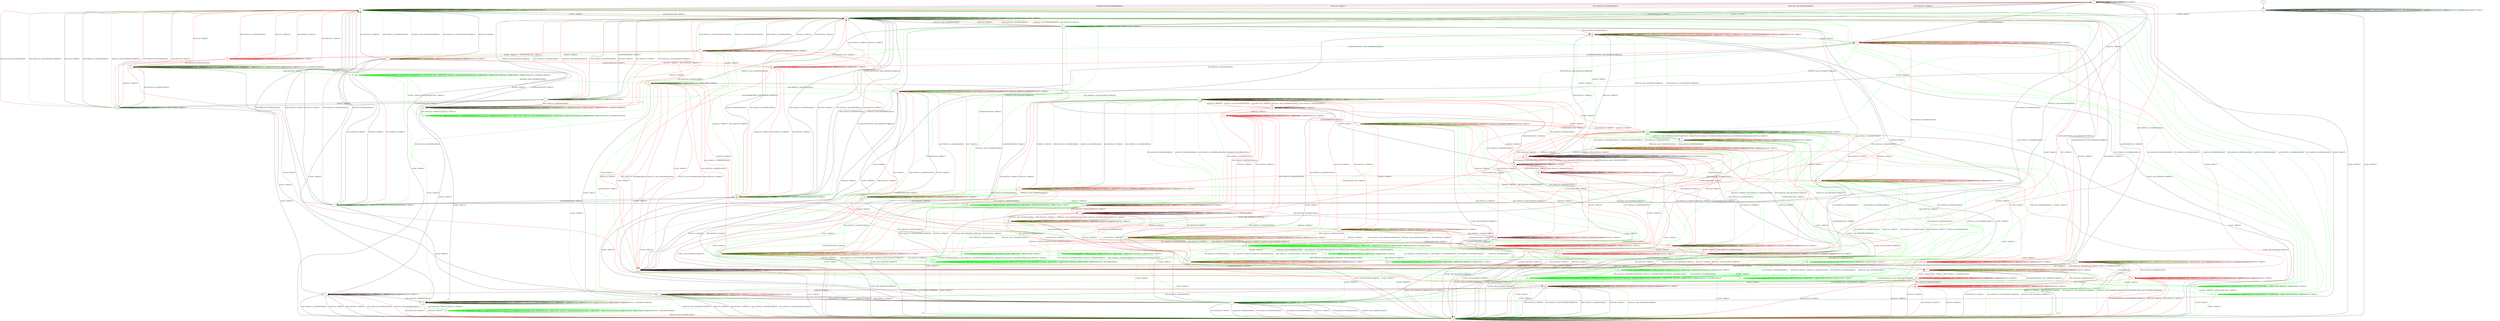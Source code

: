 digraph "" {
	graph ["Incoming time"=0.05845141410827637,
		"Outgoing time"=0.12223172187805176,
		Output="{'States': 74, 'Transitions': 1092, 'Filename': '../results/tcp_preset_100/TCP_Linux_Server-TCP_FreeBSD_Server-2.dot'}",
		Reference="{'States': 58, 'Transitions': 685, 'Filename': '../subjects/tcp/TCP_Linux_Server.dot'}",
		Solver=yices,
		Updated="{'States': 56, 'Transitions': 716, 'Filename': '../subjects/tcp/TCP_FreeBSD_Server.dot'}",
		"f-measure"=0.5122615803814714,
		precision=0.48020434227330777,
		recall=0.5489051094890511
	];
	a -> a	[key=0,
		label="ACCEPT / TIMEOUT"];
	a -> a	[key=1,
		label="LISTEN / TIMEOUT"];
	a -> a	[key=2,
		label="RCV / TIMEOUT"];
	a -> c	[key=0,
		label="CLOSE / TIMEOUT"];
	a -> e	[key=0,
		label="RST(V,V,0) / TIMEOUT"];
	a -> e	[key=1,
		color=red,
		label="SYN+ACK(V,V,0) / RST(NEXT,ZERO,0)"];
	a -> e	[key=2,
		color=red,
		label="SYN(V,V,0) / ACK+RST(ZERO,NEXT,0)"];
	a -> e	[key=3,
		color=red,
		label="ACK+RST(V,V,0) / TIMEOUT"];
	a -> y	[key=0,
		label="ACK(V,V,0) / TIMEOUT"];
	a -> z	[key=0,
		label="FIN+ACK(V,V,0) / ACK(NEXT,NEXT,0)"];
	a -> tt	[key=0,
		label="CLOSECONNECTION / TIMEOUT"];
	nnn	[color=red];
	a -> nnn	[key=0,
		color=red,
		label="ACK+PSH(V,V,1) / ACK(NEXT,NEXT,0)"];
	b -> a	[key=0,
		label="SYN(V,V,0) / ACK+SYN(FRESH,NEXT,0)"];
	b -> b	[key=0,
		label="ACCEPT / TIMEOUT"];
	b -> b	[key=1,
		label="LISTEN / TIMEOUT"];
	b -> b	[key=2,
		label="RCV / TIMEOUT"];
	b -> b	[key=3,
		color=green,
		label="SYN+ACK(V,V,0) / RST(NEXT,ZERO,0)"];
	b -> b	[key=4,
		color=green,
		label="SEND / TIMEOUT"];
	b -> c	[key=0,
		label="CLOSE / TIMEOUT"];
	b -> e	[key=0,
		label="ACK+PSH(V,V,1) / RST(NEXT,ZERO,0)"];
	b -> e	[key=1,
		label="RST(V,V,0) / TIMEOUT"];
	b -> e	[key=2,
		label="FIN+ACK(V,V,0) / RST(NEXT,ZERO,0)"];
	b -> e	[key=3,
		label="ACK+RST(V,V,0) / TIMEOUT"];
	b -> e	[key=4,
		label="ACK(V,V,0) / RST(NEXT,ZERO,0)"];
	b -> e	[key=5,
		color=red,
		label="SYN+ACK(V,V,0) / RST(NEXT,ZERO,0)"];
	b -> gg	[key=0,
		label="CLOSECONNECTION / TIMEOUT"];
	c -> c	[key=0,
		label="CLOSECONNECTION / TIMEOUT"];
	c -> c	[key=1,
		label="ACCEPT / TIMEOUT"];
	c -> c	[key=2,
		label="LISTEN / TIMEOUT"];
	c -> c	[key=3,
		label="RCV / TIMEOUT"];
	c -> c	[key=4,
		label="CLOSE / TIMEOUT"];
	c -> c	[key=5,
		color=green,
		label="SYN+ACK(V,V,0) / RST(NEXT,ZERO,0)"];
	c -> c	[key=6,
		color=green,
		label="SEND / TIMEOUT"];
	c -> m	[key=0,
		label="ACK+PSH(V,V,1) / RST(NEXT,ZERO,0)"];
	c -> m	[key=1,
		label="RST(V,V,0) / TIMEOUT"];
	c -> m	[key=2,
		label="FIN+ACK(V,V,0) / RST(NEXT,ZERO,0)"];
	c -> m	[key=3,
		label="SYN(V,V,0) / ACK+RST(ZERO,NEXT,0)"];
	c -> m	[key=4,
		label="ACK+RST(V,V,0) / TIMEOUT"];
	c -> m	[key=5,
		label="ACK(V,V,0) / RST(NEXT,ZERO,0)"];
	c -> m	[key=6,
		color=red,
		label="SYN+ACK(V,V,0) / RST(NEXT,ZERO,0)"];
	d -> c	[key=0,
		color=green,
		label="CLOSE / TIMEOUT"];
	d -> d	[key=0,
		label="CLOSECONNECTION / TIMEOUT"];
	d -> d	[key=1,
		label="LISTEN / TIMEOUT"];
	d -> d	[key=2,
		label="RCV / TIMEOUT"];
	d -> d	[key=3,
		color=green,
		label="SYN+ACK(V,V,0) / RST(NEXT,ZERO,0)"];
	d -> d	[key=4,
		color=green,
		label="SEND / TIMEOUT"];
	d -> d	[key=5,
		color=red,
		label="ACK+PSH(V,V,1) / TIMEOUT"];
	d -> d	[key=6,
		color=red,
		label="SYN+ACK(V,V,0) / ACK(NEXT,CURRENT,0)"];
	d -> d	[key=7,
		color=red,
		label="FIN+ACK(V,V,0) / TIMEOUT"];
	d -> d	[key=8,
		color=red,
		label="SYN(V,V,0) / TIMEOUT"];
	d -> d	[key=9,
		color=red,
		label="ACK(V,V,0) / TIMEOUT"];
	d -> i	[key=0,
		color=green,
		label="ACCEPT / TIMEOUT"];
	d -> j	[key=0,
		color=red,
		label="ACCEPT / TIMEOUT"];
	d -> m	[key=0,
		color=red,
		label="CLOSE / ACK+RST(NEXT,CURRENT,0)"];
	d -> oo	[key=0,
		color=red,
		label="RST(V,V,0) / TIMEOUT"];
	d -> oo	[key=1,
		color=red,
		label="ACK+RST(V,V,0) / TIMEOUT"];
	aaa	[color=green];
	d -> aaa	[key=0,
		color=green,
		label="ACK+PSH(V,V,1) / RST(NEXT,ZERO,0)"];
	d -> aaa	[key=1,
		color=green,
		label="RST(V,V,0) / TIMEOUT"];
	d -> aaa	[key=2,
		color=green,
		label="FIN+ACK(V,V,0) / RST(NEXT,ZERO,0)"];
	d -> aaa	[key=3,
		color=green,
		label="ACK+RST(V,V,0) / TIMEOUT"];
	d -> aaa	[key=4,
		color=green,
		label="ACK(V,V,0) / RST(NEXT,ZERO,0)"];
	ddd	[color=green];
	d -> ddd	[key=0,
		color=green,
		label="SYN(V,V,0) / ACK+SYN(FRESH,NEXT,0)"];
	e -> a	[key=0,
		label="SYN(V,V,0) / ACK+SYN(FRESH,NEXT,0)"];
	e -> e	[key=0,
		label="ACK+PSH(V,V,1) / RST(ZERO,ZERO,0)"];
	e -> e	[key=1,
		label="SYN+ACK(V,V,0) / RST(ZERO,ZERO,0)"];
	e -> e	[key=2,
		label="RST(V,V,0) / TIMEOUT"];
	e -> e	[key=3,
		label="ACCEPT / TIMEOUT"];
	e -> e	[key=4,
		label="FIN+ACK(V,V,0) / RST(ZERO,ZERO,0)"];
	e -> e	[key=5,
		label="LISTEN / TIMEOUT"];
	e -> e	[key=6,
		label="RCV / TIMEOUT"];
	e -> e	[key=7,
		label="ACK+RST(V,V,0) / TIMEOUT"];
	e -> e	[key=8,
		label="ACK(V,V,0) / RST(ZERO,ZERO,0)"];
	e -> e	[key=9,
		color=green,
		label="SEND / TIMEOUT"];
	e -> m	[key=0,
		label="CLOSE / TIMEOUT"];
	e -> qq	[key=0,
		label="CLOSECONNECTION / TIMEOUT"];
	f -> f	[key=0,
		label="CLOSECONNECTION / TIMEOUT"];
	f -> f	[key=1,
		label="ACCEPT / TIMEOUT"];
	f -> f	[key=2,
		label="LISTEN / TIMEOUT"];
	f -> f	[key=3,
		label="RCV / TIMEOUT"];
	f -> f	[key=4,
		label="CLOSE / TIMEOUT"];
	f -> f	[key=5,
		label="ACK(V,V,0) / TIMEOUT"];
	f -> m	[key=0,
		label="ACK+PSH(V,V,1) / RST(NEXT,ZERO,0)"];
	f -> m	[key=1,
		label="RST(V,V,0) / TIMEOUT"];
	f -> m	[key=2,
		label="ACK+RST(V,V,0) / TIMEOUT"];
	f -> m	[key=3,
		color=red,
		label="SYN+ACK(V,V,0) / RST(NEXT,ZERO,0)"];
	f -> m	[key=4,
		color=red,
		label="SYN(V,V,0) / ACK+RST(ZERO,NEXT,0)"];
	f -> ll	[key=0,
		label="FIN+ACK(V,V,0) / ACK(NEXT,NEXT,0)"];
	g -> c	[key=0,
		label="CLOSE / TIMEOUT"];
	g -> g	[key=0,
		label="CLOSECONNECTION / TIMEOUT"];
	g -> g	[key=1,
		label="LISTEN / TIMEOUT"];
	g -> g	[key=2,
		label="RCV / TIMEOUT"];
	g -> g	[key=3,
		color=green,
		label="SYN(V,V,0) / TIMEOUT"];
	g -> g	[key=4,
		color=green,
		label="SEND / TIMEOUT"];
	g -> g	[key=5,
		color=red,
		label="ACK+PSH(V,V,1) / TIMEOUT"];
	g -> g	[key=6,
		color=red,
		label="FIN+ACK(V,V,0) / TIMEOUT"];
	g -> g	[key=7,
		color=red,
		label="ACK(V,V,0) / TIMEOUT"];
	g -> i	[key=0,
		color=green,
		label="SYN+ACK(V,V,0) / RST(NEXT,ZERO,0)"];
	g -> r	[key=0,
		color=green,
		label="FIN+ACK(V,V,0) / ACK(NEXT,NEXT,0)"];
	g -> ee	[key=0,
		color=red,
		label="ACCEPT / TIMEOUT"];
	g -> oo	[key=0,
		label="RST(V,V,0) / TIMEOUT"];
	g -> oo	[key=1,
		color=red,
		label="SYN+ACK(V,V,0) / RST(NEXT,ZERO,0)"];
	g -> oo	[key=2,
		color=red,
		label="SYN(V,V,0) / ACK+RST(ZERO,NEXT,0)"];
	g -> oo	[key=3,
		color=red,
		label="ACK+RST(V,V,0) / TIMEOUT"];
	g -> tt	[key=0,
		color=green,
		label="ACCEPT / TIMEOUT"];
	g -> vv	[key=0,
		color=green,
		label="ACK+PSH(V,V,1) / ACK(NEXT,NEXT,0)"];
	g -> vv	[key=1,
		color=green,
		label="ACK(V,V,0) / TIMEOUT"];
	zz	[color=green];
	g -> zz	[key=0,
		color=green,
		label="ACK+RST(V,V,0) / TIMEOUT"];
	h -> h	[key=0,
		label="CLOSECONNECTION / TIMEOUT"];
	h -> h	[key=1,
		label="LISTEN / TIMEOUT"];
	h -> h	[key=2,
		label="RCV / TIMEOUT"];
	h -> h	[key=3,
		color=green,
		label="SEND / TIMEOUT"];
	h -> h	[key=4,
		color=red,
		label="SYN+ACK(V,V,0) / ACK(NEXT,CURRENT,0)"];
	h -> h	[key=5,
		color=red,
		label="SYN(V,V,0) / TIMEOUT"];
	h -> t	[key=0,
		color=red,
		label="ACK(V,V,0) / TIMEOUT"];
	h -> v	[key=0,
		color=green,
		label="CLOSE / TIMEOUT"];
	h -> x	[key=0,
		color=green,
		label="ACCEPT / TIMEOUT"];
	h -> gg	[key=0,
		color=green,
		label="FIN+ACK(V,V,0) / TIMEOUT"];
	h -> gg	[key=1,
		color=green,
		label="ACK(V,V,0) / TIMEOUT"];
	h -> pp	[key=0,
		color=red,
		label="CLOSE / TIMEOUT"];
	h -> qq	[key=0,
		label="ACK+PSH(V,V,1) / RST(NEXT,ZERO,0)"];
	h -> qq	[key=1,
		label="RST(V,V,0) / TIMEOUT"];
	h -> qq	[key=2,
		label="ACK+RST(V,V,0) / TIMEOUT"];
	h -> qq	[key=3,
		color=green,
		label="SYN+ACK(V,V,0) / ACK+RST(NEXT,CURRENT,0)"];
	h -> qq	[key=4,
		color=green,
		label="SYN(V,V,0) / ACK+RST(NEXT,CURRENT,0)"];
	h -> uu	[key=0,
		color=red,
		label="FIN+ACK(V,V,0) / ACK(NEXT,NEXT,0)"];
	ttt	[color=red];
	h -> ttt	[key=0,
		color=red,
		label="ACCEPT / TIMEOUT"];
	i -> c	[key=0,
		color=green,
		label="CLOSE / TIMEOUT"];
	i -> g	[key=0,
		color=green,
		label="SYN(V,V,0) / ACK+SYN(FRESH,NEXT,0)"];
	i -> i	[key=0,
		label="CLOSECONNECTION / TIMEOUT"];
	i -> i	[key=1,
		label="LISTEN / TIMEOUT"];
	i -> i	[key=2,
		label="RCV / TIMEOUT"];
	i -> i	[key=3,
		color=green,
		label="SYN+ACK(V,V,0) / RST(NEXT,ZERO,0)"];
	i -> i	[key=4,
		color=green,
		label="SEND / TIMEOUT"];
	i -> i	[key=5,
		color=red,
		label="ACK+PSH(V,V,1) / TIMEOUT"];
	i -> i	[key=6,
		color=red,
		label="SYN+ACK(V,V,0) / ACK(NEXT,CURRENT,0)"];
	i -> i	[key=7,
		color=red,
		label="FIN+ACK(V,V,0) / TIMEOUT"];
	i -> i	[key=8,
		color=red,
		label="SYN(V,V,0) / TIMEOUT"];
	i -> i	[key=9,
		color=red,
		label="ACK(V,V,0) / TIMEOUT"];
	i -> m	[key=0,
		color=red,
		label="CLOSE / ACK+RST(NEXT,CURRENT,0)"];
	i -> ff	[key=0,
		label="RST(V,V,0) / TIMEOUT"];
	i -> ff	[key=1,
		label="ACK+RST(V,V,0) / TIMEOUT"];
	i -> gg	[key=0,
		color=green,
		label="ACCEPT / TIMEOUT"];
	i -> oo	[key=0,
		color=green,
		label="ACK+PSH(V,V,1) / RST(NEXT,ZERO,0)"];
	i -> oo	[key=1,
		color=green,
		label="FIN+ACK(V,V,0) / RST(NEXT,ZERO,0)"];
	i -> oo	[key=2,
		color=green,
		label="ACK(V,V,0) / RST(NEXT,ZERO,0)"];
	ooo	[color=red];
	i -> ooo	[key=0,
		color=red,
		label="ACCEPT / TIMEOUT"];
	j -> c	[key=0,
		color=green,
		label="CLOSE / TIMEOUT"];
	j -> i	[key=0,
		color=red,
		label="CLOSECONNECTION / TIMEOUT"];
	j -> j	[key=0,
		label="ACCEPT / TIMEOUT"];
	j -> j	[key=1,
		label="LISTEN / TIMEOUT"];
	j -> j	[key=2,
		label="RCV / TIMEOUT"];
	j -> j	[key=3,
		color=green,
		label="SYN+ACK(V,V,0) / RST(NEXT,ZERO,0)"];
	j -> j	[key=4,
		color=green,
		label="SEND / TIMEOUT"];
	j -> j	[key=5,
		color=red,
		label="ACK+PSH(V,V,1) / TIMEOUT"];
	j -> j	[key=6,
		color=red,
		label="SYN+ACK(V,V,0) / ACK(NEXT,CURRENT,0)"];
	j -> j	[key=7,
		color=red,
		label="FIN+ACK(V,V,0) / TIMEOUT"];
	j -> j	[key=8,
		color=red,
		label="SYN(V,V,0) / TIMEOUT"];
	j -> j	[key=9,
		color=red,
		label="ACK(V,V,0) / TIMEOUT"];
	j -> m	[key=0,
		color=red,
		label="CLOSE / ACK+RST(NEXT,CURRENT,0)"];
	j -> gg	[key=0,
		color=green,
		label="CLOSECONNECTION / TIMEOUT"];
	j -> jj	[key=0,
		label="RST(V,V,0) / TIMEOUT"];
	j -> jj	[key=1,
		label="ACK+RST(V,V,0) / TIMEOUT"];
	j -> jj	[key=2,
		color=green,
		label="ACK+PSH(V,V,1) / RST(NEXT,ZERO,0)"];
	j -> jj	[key=3,
		color=green,
		label="FIN+ACK(V,V,0) / RST(NEXT,ZERO,0)"];
	j -> jj	[key=4,
		color=green,
		label="ACK(V,V,0) / RST(NEXT,ZERO,0)"];
	j -> nn	[key=0,
		color=green,
		label="SYN(V,V,0) / ACK+SYN(FRESH,NEXT,0)"];
	k -> k	[key=0,
		label="ACK+PSH(V,V,1) / ACK(NEXT,NEXT,0)"];
	k -> k	[key=1,
		label="ACCEPT / TIMEOUT"];
	k -> k	[key=2,
		label="LISTEN / TIMEOUT"];
	k -> k	[key=3,
		label="CLOSE / TIMEOUT"];
	k -> k	[key=4,
		label="ACK(V,V,0) / TIMEOUT"];
	k -> k	[key=5,
		color=green,
		label="FIN+ACK(V,V,0) / ACK(NEXT,NEXT,0)"];
	k -> k	[key=6,
		color=green,
		label="RCV / TIMEOUT"];
	k -> k	[key=7,
		color=green,
		label="SEND / ACK+PSH(NEXT,CURRENT,1)"];
	k -> k	[key=8,
		color=red,
		label="SYN+ACK(V,V,0) / ACK(NEXT,CURRENT,0)"];
	k -> k	[key=9,
		color=red,
		label="SYN(V,V,0) / TIMEOUT"];
	k -> m	[key=0,
		label="RST(V,V,0) / TIMEOUT"];
	k -> m	[key=1,
		label="ACK+RST(V,V,0) / TIMEOUT"];
	k -> m	[key=2,
		color=green,
		label="SYN+ACK(V,V,0) / ACK+RST(NEXT,CURRENT,0)"];
	k -> m	[key=3,
		color=green,
		label="SYN(V,V,0) / ACK+RST(NEXT,CURRENT,0)"];
	k -> m	[key=4,
		color=red,
		label="CLOSECONNECTION / ACK+RST(NEXT,CURRENT,0)"];
	k -> n	[key=0,
		color=red,
		label="RCV / TIMEOUT"];
	k -> v	[key=0,
		color=green,
		label="CLOSECONNECTION / ACK+FIN(NEXT,CURRENT,0)"];
	rrr	[color=red];
	k -> rrr	[key=0,
		color=red,
		label="FIN+ACK(V,V,0) / ACK(NEXT,NEXT,0)"];
	l -> q	[key=0];
	m -> m	[key=0,
		label="CLOSECONNECTION / TIMEOUT"];
	m -> m	[key=1,
		label="ACK+PSH(V,V,1) / RST(ZERO,ZERO,0)"];
	m -> m	[key=2,
		label="SYN+ACK(V,V,0) / RST(ZERO,ZERO,0)"];
	m -> m	[key=3,
		label="RST(V,V,0) / TIMEOUT"];
	m -> m	[key=4,
		label="ACCEPT / TIMEOUT"];
	m -> m	[key=5,
		label="FIN+ACK(V,V,0) / RST(ZERO,ZERO,0)"];
	m -> m	[key=6,
		label="LISTEN / TIMEOUT"];
	m -> m	[key=7,
		label="SYN(V,V,0) / ACK+RST(ZERO,NEXT,0)"];
	m -> m	[key=8,
		label="RCV / TIMEOUT"];
	m -> m	[key=9,
		label="ACK+RST(V,V,0) / TIMEOUT"];
	m -> m	[key=10,
		label="CLOSE / TIMEOUT"];
	m -> m	[key=11,
		label="ACK(V,V,0) / RST(ZERO,ZERO,0)"];
	m -> m	[key=12,
		color=green,
		label="SEND / TIMEOUT"];
	n -> k	[key=0,
		color=green,
		label="FIN+ACK(V,V,0) / ACK(NEXT,NEXT,0)"];
	n -> k	[key=1,
		color=red,
		label="ACK+PSH(V,V,1) / ACK(NEXT,NEXT,0)"];
	n -> m	[key=0,
		label="RST(V,V,0) / TIMEOUT"];
	n -> m	[key=1,
		label="ACK+RST(V,V,0) / TIMEOUT"];
	n -> m	[key=2,
		color=green,
		label="SYN+ACK(V,V,0) / ACK+RST(NEXT,CURRENT,0)"];
	n -> m	[key=3,
		color=green,
		label="SYN(V,V,0) / ACK+RST(NEXT,CURRENT,0)"];
	n -> n	[key=0,
		label="ACCEPT / TIMEOUT"];
	n -> n	[key=1,
		label="LISTEN / TIMEOUT"];
	n -> n	[key=2,
		label="CLOSE / TIMEOUT"];
	n -> n	[key=3,
		label="ACK(V,V,0) / TIMEOUT"];
	n -> n	[key=4,
		color=green,
		label="ACK+PSH(V,V,1) / ACK(NEXT,NEXT,0)"];
	n -> n	[key=5,
		color=green,
		label="RCV / TIMEOUT"];
	n -> n	[key=6,
		color=green,
		label="SEND / ACK+PSH(NEXT,CURRENT,1)"];
	n -> n	[key=7,
		color=red,
		label="SYN+ACK(V,V,0) / ACK(NEXT,CURRENT,0)"];
	n -> n	[key=8,
		color=red,
		label="SYN(V,V,0) / TIMEOUT"];
	n -> pp	[key=0,
		label="CLOSECONNECTION / ACK+FIN(NEXT,CURRENT,0)"];
	ppp	[color=red];
	n -> ppp	[key=0,
		color=red,
		label="FIN+ACK(V,V,0) / ACK(NEXT,NEXT,0)"];
	uuu	[color=red];
	n -> uuu	[key=0,
		color=red,
		label="RCV / TIMEOUT"];
	o -> m	[key=0,
		label="CLOSE / ACK+RST(NEXT,CURRENT,0)"];
	o -> o	[key=0,
		label="ACCEPT / TIMEOUT"];
	o -> o	[key=1,
		label="LISTEN / TIMEOUT"];
	o -> o	[key=2,
		label="RCV / TIMEOUT"];
	o -> o	[key=3,
		label="ACK(V,V,0) / TIMEOUT"];
	o -> o	[key=4,
		color=green,
		label="ACK+PSH(V,V,1) / ACK(NEXT,NEXT,0)"];
	o -> o	[key=5,
		color=green,
		label="FIN+ACK(V,V,0) / ACK(NEXT,NEXT,0)"];
	o -> o	[key=6,
		color=green,
		label="SEND / TIMEOUT"];
	o -> o	[key=7,
		color=red,
		label="ACK+PSH(V,V,1) / TIMEOUT"];
	o -> o	[key=8,
		color=red,
		label="SYN+ACK(V,V,0) / ACK(NEXT,CURRENT,0)"];
	o -> o	[key=9,
		color=red,
		label="FIN+ACK(V,V,0) / TIMEOUT"];
	o -> o	[key=10,
		color=red,
		label="SYN(V,V,0) / TIMEOUT"];
	o -> r	[key=0,
		color=green,
		label="CLOSECONNECTION / TIMEOUT"];
	o -> ii	[key=0,
		color=red,
		label="RST(V,V,0) / TIMEOUT"];
	o -> ii	[key=1,
		color=red,
		label="ACK+RST(V,V,0) / TIMEOUT"];
	kkk	[color=green];
	o -> kkk	[key=0,
		color=green,
		label="SYN+ACK(V,V,0) / ACK+RST(NEXT,CURRENT,0)"];
	o -> kkk	[key=1,
		color=green,
		label="RST(V,V,0) / TIMEOUT"];
	o -> kkk	[key=2,
		color=green,
		label="SYN(V,V,0) / ACK+RST(NEXT,CURRENT,0)"];
	o -> kkk	[key=3,
		color=green,
		label="ACK+RST(V,V,0) / TIMEOUT"];
	sss	[color=red];
	o -> sss	[key=0,
		color=red,
		label="CLOSECONNECTION / TIMEOUT"];
	p -> m	[key=0,
		label="CLOSE / ACK+RST(NEXT,CURRENT,0)"];
	p -> p	[key=0,
		label="CLOSECONNECTION / TIMEOUT"];
	p -> p	[key=1,
		label="LISTEN / TIMEOUT"];
	p -> p	[key=2,
		label="RCV / TIMEOUT"];
	p -> p	[key=3,
		label="ACK(V,V,0) / TIMEOUT"];
	p -> p	[key=4,
		color=green,
		label="ACK+PSH(V,V,1) / ACK(NEXT,NEXT,0)"];
	p -> p	[key=5,
		color=green,
		label="SEND / TIMEOUT"];
	p -> p	[key=6,
		color=red,
		label="SYN+ACK(V,V,0) / ACK(NEXT,CURRENT,0)"];
	p -> p	[key=7,
		color=red,
		label="SYN(V,V,0) / TIMEOUT"];
	p -> y	[key=0,
		label="ACCEPT / TIMEOUT"];
	p -> bb	[key=0,
		label="FIN+ACK(V,V,0) / ACK(NEXT,NEXT,0)"];
	p -> ff	[key=0,
		label="RST(V,V,0) / TIMEOUT"];
	p -> ff	[key=1,
		label="ACK+RST(V,V,0) / TIMEOUT"];
	p -> oo	[key=0,
		color=green,
		label="SYN+ACK(V,V,0) / ACK+RST(NEXT,CURRENT,0)"];
	p -> oo	[key=1,
		color=green,
		label="SYN(V,V,0) / ACK+RST(NEXT,CURRENT,0)"];
	p -> vv	[key=0,
		color=red,
		label="ACK+PSH(V,V,1) / ACK(NEXT,NEXT,0)"];
	q -> m	[key=0,
		label="CLOSE / TIMEOUT"];
	q -> q	[key=0,
		label="CLOSECONNECTION / TIMEOUT"];
	q -> q	[key=1,
		label="ACK+PSH(V,V,1) / RST(ZERO,ZERO,0)"];
	q -> q	[key=2,
		label="SYN+ACK(V,V,0) / RST(ZERO,ZERO,0)"];
	q -> q	[key=3,
		label="RST(V,V,0) / TIMEOUT"];
	q -> q	[key=4,
		label="ACCEPT / TIMEOUT"];
	q -> q	[key=5,
		label="FIN+ACK(V,V,0) / RST(ZERO,ZERO,0)"];
	q -> q	[key=6,
		label="SYN(V,V,0) / ACK+RST(ZERO,NEXT,0)"];
	q -> q	[key=7,
		label="RCV / TIMEOUT"];
	q -> q	[key=8,
		label="ACK+RST(V,V,0) / TIMEOUT"];
	q -> q	[key=9,
		label="ACK(V,V,0) / RST(ZERO,ZERO,0)"];
	q -> q	[key=10,
		color=green,
		label="SEND / TIMEOUT"];
	q -> qq	[key=0,
		label="LISTEN / TIMEOUT"];
	r -> m	[key=0,
		label="CLOSE / ACK+RST(NEXT,CURRENT,0)"];
	r -> r	[key=0,
		label="CLOSECONNECTION / TIMEOUT"];
	r -> r	[key=1,
		label="LISTEN / TIMEOUT"];
	r -> r	[key=2,
		label="RCV / TIMEOUT"];
	r -> r	[key=3,
		label="ACK(V,V,0) / TIMEOUT"];
	r -> r	[key=4,
		color=green,
		label="ACK+PSH(V,V,1) / ACK(NEXT,NEXT,0)"];
	r -> r	[key=5,
		color=green,
		label="FIN+ACK(V,V,0) / ACK(NEXT,NEXT,0)"];
	r -> r	[key=6,
		color=green,
		label="SEND / TIMEOUT"];
	r -> r	[key=7,
		color=red,
		label="SYN+ACK(V,V,0) / ACK(NEXT,CURRENT,0)"];
	r -> r	[key=8,
		color=red,
		label="SYN(V,V,0) / TIMEOUT"];
	r -> bb	[key=0,
		color=green,
		label="ACCEPT / TIMEOUT"];
	r -> hh	[key=0,
		color=red,
		label="ACK+PSH(V,V,1) / ACK(NEXT,NEXT,0)"];
	r -> oo	[key=0,
		color=red,
		label="RST(V,V,0) / TIMEOUT"];
	r -> oo	[key=1,
		color=red,
		label="ACK+RST(V,V,0) / TIMEOUT"];
	r -> ss	[key=0,
		color=red,
		label="ACCEPT / TIMEOUT"];
	r -> aaa	[key=0,
		color=green,
		label="SYN+ACK(V,V,0) / ACK+RST(NEXT,CURRENT,0)"];
	r -> aaa	[key=1,
		color=green,
		label="RST(V,V,0) / TIMEOUT"];
	r -> aaa	[key=2,
		color=green,
		label="SYN(V,V,0) / ACK+RST(NEXT,CURRENT,0)"];
	r -> aaa	[key=3,
		color=green,
		label="ACK+RST(V,V,0) / TIMEOUT"];
	r -> sss	[key=0,
		color=red,
		label="FIN+ACK(V,V,0) / ACK(NEXT,NEXT,0)"];
	s -> c	[key=0,
		color=green,
		label="CLOSE / TIMEOUT"];
	s -> d	[key=0,
		label="CLOSECONNECTION / TIMEOUT"];
	s -> m	[key=0,
		color=red,
		label="CLOSE / ACK+RST(NEXT,CURRENT,0)"];
	s -> s	[key=0,
		label="ACCEPT / TIMEOUT"];
	s -> s	[key=1,
		label="LISTEN / TIMEOUT"];
	s -> s	[key=2,
		label="RCV / TIMEOUT"];
	s -> s	[key=3,
		color=green,
		label="SYN+ACK(V,V,0) / RST(NEXT,ZERO,0)"];
	s -> s	[key=4,
		color=green,
		label="SEND / TIMEOUT"];
	s -> s	[key=5,
		color=red,
		label="ACK+PSH(V,V,1) / TIMEOUT"];
	s -> s	[key=6,
		color=red,
		label="SYN+ACK(V,V,0) / ACK(NEXT,CURRENT,0)"];
	s -> s	[key=7,
		color=red,
		label="FIN+ACK(V,V,0) / TIMEOUT"];
	s -> s	[key=8,
		color=red,
		label="SYN(V,V,0) / TIMEOUT"];
	s -> s	[key=9,
		color=red,
		label="ACK(V,V,0) / TIMEOUT"];
	s -> ii	[key=0,
		color=red,
		label="RST(V,V,0) / TIMEOUT"];
	s -> ii	[key=1,
		color=red,
		label="ACK+RST(V,V,0) / TIMEOUT"];
	s -> kkk	[key=0,
		color=green,
		label="ACK+PSH(V,V,1) / RST(NEXT,ZERO,0)"];
	s -> kkk	[key=1,
		color=green,
		label="RST(V,V,0) / TIMEOUT"];
	s -> kkk	[key=2,
		color=green,
		label="FIN+ACK(V,V,0) / RST(NEXT,ZERO,0)"];
	s -> kkk	[key=3,
		color=green,
		label="ACK+RST(V,V,0) / TIMEOUT"];
	s -> kkk	[key=4,
		color=green,
		label="ACK(V,V,0) / RST(NEXT,ZERO,0)"];
	lll	[color=green];
	s -> lll	[key=0,
		color=green,
		label="SYN(V,V,0) / ACK+SYN(FRESH,NEXT,0)"];
	t -> f	[key=0,
		label="CLOSE / TIMEOUT"];
	t -> t	[key=0,
		label="CLOSECONNECTION / TIMEOUT"];
	t -> t	[key=1,
		label="LISTEN / TIMEOUT"];
	t -> t	[key=2,
		label="RCV / TIMEOUT"];
	t -> t	[key=3,
		label="ACK(V,V,0) / TIMEOUT"];
	t -> t	[key=4,
		color=green,
		label="SEND / TIMEOUT"];
	t -> aa	[key=0,
		label="ACCEPT / TIMEOUT"];
	t -> qq	[key=0,
		label="ACK+PSH(V,V,1) / RST(NEXT,ZERO,0)"];
	t -> qq	[key=1,
		label="RST(V,V,0) / TIMEOUT"];
	t -> qq	[key=2,
		label="ACK+RST(V,V,0) / TIMEOUT"];
	t -> qq	[key=3,
		color=green,
		label="SYN+ACK(V,V,0) / ACK+RST(NEXT,CURRENT,0)"];
	t -> qq	[key=4,
		color=green,
		label="SYN(V,V,0) / ACK+RST(NEXT,CURRENT,0)"];
	t -> qq	[key=5,
		color=red,
		label="SYN+ACK(V,V,0) / RST(NEXT,ZERO,0)"];
	t -> qq	[key=6,
		color=red,
		label="SYN(V,V,0) / ACK+RST(ZERO,NEXT,0)"];
	t -> uu	[key=0,
		label="FIN+ACK(V,V,0) / ACK(NEXT,NEXT,0)"];
	u -> m	[key=0,
		label="CLOSE / ACK+RST(NEXT,CURRENT,0)"];
	u -> u	[key=0,
		label="ACCEPT / TIMEOUT"];
	u -> u	[key=1,
		label="LISTEN / TIMEOUT"];
	u -> u	[key=2,
		label="RCV / TIMEOUT"];
	u -> u	[key=3,
		label="ACK(V,V,0) / TIMEOUT"];
	u -> u	[key=4,
		color=green,
		label="ACK+PSH(V,V,1) / ACK(NEXT,NEXT,0)"];
	u -> u	[key=5,
		color=green,
		label="FIN+ACK(V,V,0) / ACK(NEXT,NEXT,0)"];
	u -> u	[key=6,
		color=green,
		label="SEND / TIMEOUT"];
	u -> u	[key=7,
		color=red,
		label="ACK+PSH(V,V,1) / TIMEOUT"];
	u -> u	[key=8,
		color=red,
		label="SYN+ACK(V,V,0) / ACK(NEXT,CURRENT,0)"];
	u -> u	[key=9,
		color=red,
		label="FIN+ACK(V,V,0) / TIMEOUT"];
	u -> u	[key=10,
		color=red,
		label="SYN(V,V,0) / TIMEOUT"];
	u -> bb	[key=0,
		label="CLOSECONNECTION / TIMEOUT"];
	u -> jj	[key=0,
		color=red,
		label="RST(V,V,0) / TIMEOUT"];
	u -> jj	[key=1,
		color=red,
		label="ACK+RST(V,V,0) / TIMEOUT"];
	eee	[color=green];
	u -> eee	[key=0,
		color=green,
		label="SYN+ACK(V,V,0) / ACK+RST(NEXT,CURRENT,0)"];
	u -> eee	[key=1,
		color=green,
		label="RST(V,V,0) / TIMEOUT"];
	u -> eee	[key=2,
		color=green,
		label="SYN(V,V,0) / ACK+RST(NEXT,CURRENT,0)"];
	u -> eee	[key=3,
		color=green,
		label="ACK+RST(V,V,0) / TIMEOUT"];
	v -> c	[key=0,
		label="FIN+ACK(V,V,0) / TIMEOUT"];
	v -> c	[key=1,
		label="ACK(V,V,0) / TIMEOUT"];
	v -> c	[key=2,
		color=red,
		label="ACK+PSH(V,V,1) / TIMEOUT"];
	v -> m	[key=0,
		label="RST(V,V,0) / TIMEOUT"];
	v -> m	[key=1,
		label="ACK+RST(V,V,0) / TIMEOUT"];
	v -> m	[key=2,
		color=green,
		label="ACK+PSH(V,V,1) / RST(NEXT,ZERO,0)"];
	v -> m	[key=3,
		color=green,
		label="SYN+ACK(V,V,0) / ACK+RST(NEXT,CURRENT,0)"];
	v -> m	[key=4,
		color=green,
		label="SYN(V,V,0) / ACK+RST(NEXT,CURRENT,0)"];
	v -> v	[key=0,
		label="CLOSECONNECTION / TIMEOUT"];
	v -> v	[key=1,
		label="ACCEPT / TIMEOUT"];
	v -> v	[key=2,
		label="LISTEN / TIMEOUT"];
	v -> v	[key=3,
		label="RCV / TIMEOUT"];
	v -> v	[key=4,
		label="CLOSE / TIMEOUT"];
	v -> v	[key=5,
		color=green,
		label="SEND / TIMEOUT"];
	v -> v	[key=6,
		color=red,
		label="SYN+ACK(V,V,0) / ACK(NEXT,CURRENT,0)"];
	v -> v	[key=7,
		color=red,
		label="SYN(V,V,0) / TIMEOUT"];
	w -> e	[key=0,
		color=red,
		label="RST(V,V,0) / TIMEOUT"];
	w -> e	[key=1,
		color=red,
		label="ACK+RST(V,V,0) / TIMEOUT"];
	w -> w	[key=0,
		label="ACK+PSH(V,V,1) / ACK(NEXT,CURRENT,0)"];
	w -> w	[key=1,
		label="SYN+ACK(V,V,0) / ACK(NEXT,CURRENT,0)"];
	w -> w	[key=2,
		label="ACCEPT / TIMEOUT"];
	w -> w	[key=3,
		label="FIN+ACK(V,V,0) / ACK(NEXT,CURRENT,0)"];
	w -> w	[key=4,
		label="LISTEN / TIMEOUT"];
	w -> w	[key=5,
		label="RCV / TIMEOUT"];
	w -> w	[key=6,
		label="ACK(V,V,0) / TIMEOUT"];
	w -> w	[key=7,
		color=green,
		label="SYN(V,V,0) / TIMEOUT"];
	w -> w	[key=8,
		color=green,
		label="SEND / TIMEOUT"];
	w -> w	[key=9,
		color=red,
		label="SYN(V,V,0) / ACK(NEXT,CURRENT,0)"];
	w -> ll	[key=0,
		label="CLOSE / TIMEOUT"];
	w -> uu	[key=0,
		label="CLOSECONNECTION / TIMEOUT"];
	ggg	[color=green];
	w -> ggg	[key=0,
		color=green,
		label="RST(V,V,0) / TIMEOUT"];
	w -> ggg	[key=1,
		color=green,
		label="ACK+RST(V,V,0) / TIMEOUT"];
	x -> b	[key=0,
		label="FIN+ACK(V,V,0) / TIMEOUT"];
	x -> b	[key=1,
		label="ACK(V,V,0) / TIMEOUT"];
	x -> b	[key=2,
		color=red,
		label="ACK+PSH(V,V,1) / TIMEOUT"];
	x -> e	[key=0,
		label="RST(V,V,0) / TIMEOUT"];
	x -> e	[key=1,
		label="ACK+RST(V,V,0) / TIMEOUT"];
	x -> e	[key=2,
		color=green,
		label="ACK+PSH(V,V,1) / RST(NEXT,ZERO,0)"];
	x -> e	[key=3,
		color=green,
		label="SYN+ACK(V,V,0) / ACK+RST(NEXT,CURRENT,0)"];
	x -> e	[key=4,
		color=green,
		label="SYN(V,V,0) / ACK+RST(NEXT,CURRENT,0)"];
	x -> h	[key=0,
		color=green,
		label="CLOSECONNECTION / TIMEOUT"];
	x -> v	[key=0,
		label="CLOSE / TIMEOUT"];
	x -> x	[key=0,
		label="ACCEPT / TIMEOUT"];
	x -> x	[key=1,
		label="LISTEN / TIMEOUT"];
	x -> x	[key=2,
		label="RCV / TIMEOUT"];
	x -> x	[key=3,
		color=green,
		label="SEND / TIMEOUT"];
	x -> x	[key=4,
		color=red,
		label="SYN+ACK(V,V,0) / ACK(NEXT,CURRENT,0)"];
	x -> x	[key=5,
		color=red,
		label="SYN(V,V,0) / TIMEOUT"];
	qqq	[color=red];
	x -> qqq	[key=0,
		color=red,
		label="CLOSECONNECTION / TIMEOUT"];
	y -> h	[key=0,
		color=red,
		label="CLOSECONNECTION / ACK+FIN(NEXT,CURRENT,0)"];
	y -> n	[key=0,
		label="CLOSE / TIMEOUT"];
	y -> t	[key=0,
		color=green,
		label="CLOSECONNECTION / ACK+FIN(NEXT,CURRENT,0)"];
	y -> y	[key=0,
		label="ACCEPT / TIMEOUT"];
	y -> y	[key=1,
		label="LISTEN / TIMEOUT"];
	y -> y	[key=2,
		label="ACK(V,V,0) / TIMEOUT"];
	y -> y	[key=3,
		color=green,
		label="ACK+PSH(V,V,1) / ACK(NEXT,NEXT,0)"];
	y -> y	[key=4,
		color=green,
		label="RCV / TIMEOUT"];
	y -> y	[key=5,
		color=green,
		label="SEND / ACK+PSH(NEXT,CURRENT,1)"];
	y -> y	[key=6,
		color=red,
		label="SYN+ACK(V,V,0) / ACK(NEXT,CURRENT,0)"];
	y -> y	[key=7,
		color=red,
		label="SYN(V,V,0) / TIMEOUT"];
	y -> z	[key=0,
		label="FIN+ACK(V,V,0) / ACK(NEXT,NEXT,0)"];
	y -> cc	[key=0,
		label="RST(V,V,0) / TIMEOUT"];
	y -> cc	[key=1,
		label="ACK+RST(V,V,0) / TIMEOUT"];
	y -> jj	[key=0,
		color=green,
		label="SYN+ACK(V,V,0) / ACK+RST(NEXT,CURRENT,0)"];
	y -> jj	[key=1,
		color=green,
		label="SYN(V,V,0) / ACK+RST(NEXT,CURRENT,0)"];
	y -> nn	[key=0,
		color=red,
		label="RCV / TIMEOUT"];
	y -> nnn	[key=0,
		color=red,
		label="ACK+PSH(V,V,1) / ACK(NEXT,NEXT,0)"];
	z -> h	[key=0,
		color=green,
		label="CLOSECONNECTION / ACK+FIN(NEXT,CURRENT,0)"];
	z -> k	[key=0,
		color=green,
		label="CLOSE / TIMEOUT"];
	z -> z	[key=0,
		label="ACCEPT / TIMEOUT"];
	z -> z	[key=1,
		label="LISTEN / TIMEOUT"];
	z -> z	[key=2,
		label="RCV / TIMEOUT"];
	z -> z	[key=3,
		label="ACK(V,V,0) / TIMEOUT"];
	z -> z	[key=4,
		color=green,
		label="ACK+PSH(V,V,1) / ACK(NEXT,NEXT,0)"];
	z -> z	[key=5,
		color=green,
		label="FIN+ACK(V,V,0) / ACK(NEXT,NEXT,0)"];
	z -> z	[key=6,
		color=green,
		label="SEND / ACK+PSH(NEXT,CURRENT,1)"];
	z -> z	[key=7,
		color=red,
		label="ACK+PSH(V,V,1) / TIMEOUT"];
	z -> z	[key=8,
		color=red,
		label="SYN+ACK(V,V,0) / ACK(NEXT,CURRENT,0)"];
	z -> z	[key=9,
		color=red,
		label="FIN+ACK(V,V,0) / TIMEOUT"];
	z -> z	[key=10,
		color=red,
		label="SYN(V,V,0) / TIMEOUT"];
	z -> cc	[key=0,
		label="RST(V,V,0) / TIMEOUT"];
	z -> cc	[key=1,
		label="ACK+RST(V,V,0) / TIMEOUT"];
	z -> jj	[key=0,
		color=green,
		label="SYN+ACK(V,V,0) / ACK+RST(NEXT,CURRENT,0)"];
	z -> jj	[key=1,
		color=green,
		label="SYN(V,V,0) / ACK+RST(NEXT,CURRENT,0)"];
	z -> ppp	[key=0,
		color=red,
		label="CLOSE / TIMEOUT"];
	z -> qqq	[key=0,
		color=red,
		label="CLOSECONNECTION / ACK+FIN(NEXT,CURRENT,0)"];
	aa -> e	[key=0,
		label="ACK+PSH(V,V,1) / RST(NEXT,ZERO,0)"];
	aa -> e	[key=1,
		label="RST(V,V,0) / TIMEOUT"];
	aa -> e	[key=2,
		label="ACK+RST(V,V,0) / TIMEOUT"];
	aa -> e	[key=3,
		color=green,
		label="SYN+ACK(V,V,0) / ACK+RST(NEXT,CURRENT,0)"];
	aa -> e	[key=4,
		color=green,
		label="SYN(V,V,0) / ACK+RST(NEXT,CURRENT,0)"];
	aa -> e	[key=5,
		color=red,
		label="SYN+ACK(V,V,0) / RST(NEXT,ZERO,0)"];
	aa -> e	[key=6,
		color=red,
		label="SYN(V,V,0) / ACK+RST(ZERO,NEXT,0)"];
	aa -> f	[key=0,
		label="CLOSE / TIMEOUT"];
	aa -> t	[key=0,
		label="CLOSECONNECTION / TIMEOUT"];
	aa -> w	[key=0,
		label="FIN+ACK(V,V,0) / ACK(NEXT,NEXT,0)"];
	aa -> aa	[key=0,
		label="ACCEPT / TIMEOUT"];
	aa -> aa	[key=1,
		label="LISTEN / TIMEOUT"];
	aa -> aa	[key=2,
		label="RCV / TIMEOUT"];
	aa -> aa	[key=3,
		label="ACK(V,V,0) / TIMEOUT"];
	aa -> aa	[key=4,
		color=green,
		label="SEND / TIMEOUT"];
	bb -> m	[key=0,
		label="CLOSE / ACK+RST(NEXT,CURRENT,0)"];
	bb -> z	[key=0,
		label="ACCEPT / TIMEOUT"];
	bb -> bb	[key=0,
		label="CLOSECONNECTION / TIMEOUT"];
	bb -> bb	[key=1,
		label="LISTEN / TIMEOUT"];
	bb -> bb	[key=2,
		label="RCV / TIMEOUT"];
	bb -> bb	[key=3,
		label="ACK(V,V,0) / TIMEOUT"];
	bb -> bb	[key=4,
		color=green,
		label="ACK+PSH(V,V,1) / ACK(NEXT,NEXT,0)"];
	bb -> bb	[key=5,
		color=green,
		label="FIN+ACK(V,V,0) / ACK(NEXT,NEXT,0)"];
	bb -> bb	[key=6,
		color=green,
		label="SEND / TIMEOUT"];
	bb -> bb	[key=7,
		color=red,
		label="ACK+PSH(V,V,1) / TIMEOUT"];
	bb -> bb	[key=8,
		color=red,
		label="SYN+ACK(V,V,0) / ACK(NEXT,CURRENT,0)"];
	bb -> bb	[key=9,
		color=red,
		label="FIN+ACK(V,V,0) / TIMEOUT"];
	bb -> bb	[key=10,
		color=red,
		label="SYN(V,V,0) / TIMEOUT"];
	bb -> ff	[key=0,
		label="RST(V,V,0) / TIMEOUT"];
	bb -> ff	[key=1,
		label="ACK+RST(V,V,0) / TIMEOUT"];
	bb -> oo	[key=0,
		color=green,
		label="SYN+ACK(V,V,0) / ACK+RST(NEXT,CURRENT,0)"];
	bb -> oo	[key=1,
		color=green,
		label="SYN(V,V,0) / ACK+RST(NEXT,CURRENT,0)"];
	cc -> m	[key=0,
		label="CLOSE / TIMEOUT"];
	cc -> cc	[key=0,
		label="ACK+PSH(V,V,1) / RST(ZERO,ZERO,0)"];
	cc -> cc	[key=1,
		label="SYN+ACK(V,V,0) / RST(ZERO,ZERO,0)"];
	cc -> cc	[key=2,
		label="RST(V,V,0) / TIMEOUT"];
	cc -> cc	[key=3,
		label="ACCEPT / TIMEOUT"];
	cc -> cc	[key=4,
		label="FIN+ACK(V,V,0) / RST(ZERO,ZERO,0)"];
	cc -> cc	[key=5,
		label="LISTEN / TIMEOUT"];
	cc -> cc	[key=6,
		label="RCV / TIMEOUT"];
	cc -> cc	[key=7,
		label="ACK+RST(V,V,0) / TIMEOUT"];
	cc -> cc	[key=8,
		label="ACK(V,V,0) / RST(ZERO,ZERO,0)"];
	cc -> qq	[key=0,
		label="CLOSECONNECTION / TIMEOUT"];
	cc -> rr	[key=0,
		color=red,
		label="SYN(V,V,0) / ACK+SYN(FRESH,NEXT,0)"];
	dd -> c	[key=0,
		label="CLOSE / TIMEOUT"];
	dd -> r	[key=0,
		color=red,
		label="ACK(V,V,0) / TIMEOUT"];
	dd -> dd	[key=0,
		label="CLOSECONNECTION / TIMEOUT"];
	dd -> dd	[key=1,
		label="LISTEN / TIMEOUT"];
	dd -> dd	[key=2,
		label="RCV / TIMEOUT"];
	dd -> ff	[key=0,
		color=red,
		label="SYN+ACK(V,V,0) / RST(NEXT,ZERO,0)"];
	dd -> ff	[key=1,
		color=red,
		label="RST(V,V,0) / TIMEOUT"];
	dd -> ff	[key=2,
		color=red,
		label="SYN(V,V,0) / ACK+RST(ZERO,NEXT,0)"];
	dd -> ff	[key=3,
		color=red,
		label="ACK+RST(V,V,0) / TIMEOUT"];
	dd -> hh	[key=0,
		color=red,
		label="ACK+PSH(V,V,1) / ACK(NEXT,NEXT,0)"];
	dd -> rr	[key=0,
		label="ACCEPT / TIMEOUT"];
	dd -> sss	[key=0,
		color=red,
		label="FIN+ACK(V,V,0) / ACK(NEXT,NEXT,0)"];
	ee -> c	[key=0,
		label="CLOSE / TIMEOUT"];
	ee -> o	[key=0,
		color=red,
		label="FIN+ACK(V,V,0) / ACK(NEXT,NEXT,0)"];
	ee -> dd	[key=0,
		label="CLOSECONNECTION / TIMEOUT"];
	ee -> ee	[key=0,
		label="ACCEPT / TIMEOUT"];
	ee -> ee	[key=1,
		label="LISTEN / TIMEOUT"];
	ee -> ee	[key=2,
		label="RCV / TIMEOUT"];
	ee -> jj	[key=0,
		color=red,
		label="SYN+ACK(V,V,0) / RST(NEXT,ZERO,0)"];
	ee -> jj	[key=1,
		color=red,
		label="RST(V,V,0) / TIMEOUT"];
	ee -> jj	[key=2,
		color=red,
		label="SYN(V,V,0) / ACK+RST(ZERO,NEXT,0)"];
	ee -> jj	[key=3,
		color=red,
		label="ACK+RST(V,V,0) / TIMEOUT"];
	ee -> ww	[key=0,
		color=red,
		label="ACK+PSH(V,V,1) / ACK(NEXT,NEXT,0)"];
	vvv	[color=red];
	ee -> vvv	[key=0,
		color=red,
		label="ACK(V,V,0) / TIMEOUT"];
	ff -> m	[key=0,
		label="CLOSE / TIMEOUT"];
	ff -> cc	[key=0,
		color=red,
		label="ACCEPT / TIMEOUT"];
	ff -> dd	[key=0,
		color=red,
		label="SYN(V,V,0) / ACK+SYN(FRESH,NEXT,0)"];
	ff -> ff	[key=0,
		label="CLOSECONNECTION / TIMEOUT"];
	ff -> ff	[key=1,
		label="ACK+PSH(V,V,1) / RST(ZERO,ZERO,0)"];
	ff -> ff	[key=2,
		label="SYN+ACK(V,V,0) / RST(ZERO,ZERO,0)"];
	ff -> ff	[key=3,
		label="RST(V,V,0) / TIMEOUT"];
	ff -> ff	[key=4,
		label="FIN+ACK(V,V,0) / RST(ZERO,ZERO,0)"];
	ff -> ff	[key=5,
		label="LISTEN / TIMEOUT"];
	ff -> ff	[key=6,
		label="RCV / TIMEOUT"];
	ff -> ff	[key=7,
		label="ACK+RST(V,V,0) / TIMEOUT"];
	ff -> ff	[key=8,
		label="ACK(V,V,0) / RST(ZERO,ZERO,0)"];
	gg -> b	[key=0,
		label="ACCEPT / TIMEOUT"];
	gg -> c	[key=0,
		label="CLOSE / TIMEOUT"];
	gg -> gg	[key=0,
		label="CLOSECONNECTION / TIMEOUT"];
	gg -> gg	[key=1,
		label="LISTEN / TIMEOUT"];
	gg -> gg	[key=2,
		label="RCV / TIMEOUT"];
	gg -> gg	[key=3,
		color=green,
		label="SYN+ACK(V,V,0) / RST(NEXT,ZERO,0)"];
	gg -> gg	[key=4,
		color=green,
		label="SEND / TIMEOUT"];
	gg -> qq	[key=0,
		label="ACK+PSH(V,V,1) / RST(NEXT,ZERO,0)"];
	gg -> qq	[key=1,
		label="RST(V,V,0) / TIMEOUT"];
	gg -> qq	[key=2,
		label="FIN+ACK(V,V,0) / RST(NEXT,ZERO,0)"];
	gg -> qq	[key=3,
		label="ACK+RST(V,V,0) / TIMEOUT"];
	gg -> qq	[key=4,
		label="ACK(V,V,0) / RST(NEXT,ZERO,0)"];
	gg -> qq	[key=5,
		color=red,
		label="SYN+ACK(V,V,0) / RST(NEXT,ZERO,0)"];
	gg -> tt	[key=0,
		label="SYN(V,V,0) / ACK+SYN(FRESH,NEXT,0)"];
	hh -> d	[key=0,
		color=red,
		label="FIN+ACK(V,V,0) / ACK(NEXT,NEXT,0)"];
	hh -> m	[key=0,
		label="CLOSE / ACK+RST(NEXT,CURRENT,0)"];
	hh -> hh	[key=0,
		label="CLOSECONNECTION / TIMEOUT"];
	hh -> hh	[key=1,
		label="ACK+PSH(V,V,1) / ACK(NEXT,NEXT,0)"];
	hh -> hh	[key=2,
		label="LISTEN / TIMEOUT"];
	hh -> hh	[key=3,
		label="RCV / TIMEOUT"];
	hh -> hh	[key=4,
		label="ACK(V,V,0) / TIMEOUT"];
	hh -> hh	[key=5,
		color=red,
		label="SYN+ACK(V,V,0) / ACK(NEXT,CURRENT,0)"];
	hh -> hh	[key=6,
		color=red,
		label="SYN(V,V,0) / TIMEOUT"];
	hh -> mm	[key=0,
		color=red,
		label="ACCEPT / TIMEOUT"];
	hh -> oo	[key=0,
		color=red,
		label="RST(V,V,0) / TIMEOUT"];
	hh -> oo	[key=1,
		color=red,
		label="ACK+RST(V,V,0) / TIMEOUT"];
	ii -> m	[key=0,
		label="CLOSE / TIMEOUT"];
	ii -> ii	[key=0,
		label="ACK+PSH(V,V,1) / RST(ZERO,ZERO,0)"];
	ii -> ii	[key=1,
		label="SYN+ACK(V,V,0) / RST(ZERO,ZERO,0)"];
	ii -> ii	[key=2,
		label="RST(V,V,0) / TIMEOUT"];
	ii -> ii	[key=3,
		label="ACCEPT / TIMEOUT"];
	ii -> ii	[key=4,
		label="FIN+ACK(V,V,0) / RST(ZERO,ZERO,0)"];
	ii -> ii	[key=5,
		label="LISTEN / TIMEOUT"];
	ii -> ii	[key=6,
		label="RCV / TIMEOUT"];
	ii -> ii	[key=7,
		label="ACK+RST(V,V,0) / TIMEOUT"];
	ii -> ii	[key=8,
		label="ACK(V,V,0) / RST(ZERO,ZERO,0)"];
	ii -> kk	[key=0,
		color=red,
		label="SYN(V,V,0) / ACK+SYN(FRESH,NEXT,0)"];
	ii -> oo	[key=0,
		color=red,
		label="CLOSECONNECTION / TIMEOUT"];
	jj -> m	[key=0,
		label="CLOSE / TIMEOUT"];
	jj -> ee	[key=0,
		color=red,
		label="SYN(V,V,0) / ACK+SYN(FRESH,NEXT,0)"];
	jj -> ff	[key=0,
		color=red,
		label="CLOSECONNECTION / TIMEOUT"];
	jj -> jj	[key=0,
		label="ACK+PSH(V,V,1) / RST(ZERO,ZERO,0)"];
	jj -> jj	[key=1,
		label="SYN+ACK(V,V,0) / RST(ZERO,ZERO,0)"];
	jj -> jj	[key=2,
		label="RST(V,V,0) / TIMEOUT"];
	jj -> jj	[key=3,
		label="ACCEPT / TIMEOUT"];
	jj -> jj	[key=4,
		label="FIN+ACK(V,V,0) / RST(ZERO,ZERO,0)"];
	jj -> jj	[key=5,
		label="LISTEN / TIMEOUT"];
	jj -> jj	[key=6,
		label="RCV / TIMEOUT"];
	jj -> jj	[key=7,
		label="ACK+RST(V,V,0) / TIMEOUT"];
	jj -> jj	[key=8,
		label="ACK(V,V,0) / RST(ZERO,ZERO,0)"];
	jj -> jj	[key=9,
		color=green,
		label="SEND / TIMEOUT"];
	jj -> nn	[key=0,
		color=green,
		label="SYN(V,V,0) / ACK+SYN(FRESH,NEXT,0)"];
	kk -> c	[key=0,
		label="CLOSE / TIMEOUT"];
	kk -> g	[key=0,
		label="CLOSECONNECTION / TIMEOUT"];
	kk -> o	[key=0,
		color=green,
		label="FIN+ACK(V,V,0) / ACK(NEXT,NEXT,0)"];
	kk -> ii	[key=0,
		color=red,
		label="SYN+ACK(V,V,0) / RST(NEXT,ZERO,0)"];
	kk -> ii	[key=1,
		color=red,
		label="RST(V,V,0) / TIMEOUT"];
	kk -> ii	[key=2,
		color=red,
		label="SYN(V,V,0) / ACK+RST(ZERO,NEXT,0)"];
	kk -> ii	[key=3,
		color=red,
		label="ACK+RST(V,V,0) / TIMEOUT"];
	kk -> kk	[key=0,
		label="ACCEPT / TIMEOUT"];
	kk -> kk	[key=1,
		label="LISTEN / TIMEOUT"];
	kk -> kk	[key=2,
		label="RCV / TIMEOUT"];
	kk -> kk	[key=3,
		color=green,
		label="SYN(V,V,0) / TIMEOUT"];
	kk -> kk	[key=4,
		color=green,
		label="SEND / TIMEOUT"];
	kk -> kk	[key=5,
		color=red,
		label="ACK+PSH(V,V,1) / TIMEOUT"];
	kk -> kk	[key=6,
		color=red,
		label="FIN+ACK(V,V,0) / TIMEOUT"];
	kk -> kk	[key=7,
		color=red,
		label="ACK(V,V,0) / TIMEOUT"];
	kk -> ss	[key=0,
		color=green,
		label="ACK+PSH(V,V,1) / ACK(NEXT,NEXT,0)"];
	kk -> ss	[key=1,
		color=green,
		label="ACK(V,V,0) / TIMEOUT"];
	kk -> eee	[key=0,
		color=green,
		label="RST(V,V,0) / TIMEOUT"];
	iii	[color=green];
	kk -> iii	[key=0,
		color=green,
		label="ACK+RST(V,V,0) / TIMEOUT"];
	jjj	[color=green];
	kk -> jjj	[key=0,
		color=green,
		label="SYN+ACK(V,V,0) / RST(NEXT,ZERO,0)"];
	ll -> m	[key=0,
		color=red,
		label="RST(V,V,0) / TIMEOUT"];
	ll -> m	[key=1,
		color=red,
		label="ACK+RST(V,V,0) / TIMEOUT"];
	ll -> ll	[key=0,
		label="CLOSECONNECTION / TIMEOUT"];
	ll -> ll	[key=1,
		label="ACK+PSH(V,V,1) / ACK(NEXT,CURRENT,0)"];
	ll -> ll	[key=2,
		label="SYN+ACK(V,V,0) / ACK(NEXT,CURRENT,0)"];
	ll -> ll	[key=3,
		label="ACCEPT / TIMEOUT"];
	ll -> ll	[key=4,
		label="FIN+ACK(V,V,0) / ACK(NEXT,CURRENT,0)"];
	ll -> ll	[key=5,
		label="LISTEN / TIMEOUT"];
	ll -> ll	[key=6,
		label="RCV / TIMEOUT"];
	ll -> ll	[key=7,
		label="CLOSE / TIMEOUT"];
	ll -> ll	[key=8,
		label="ACK(V,V,0) / TIMEOUT"];
	ll -> ll	[key=9,
		color=green,
		label="SYN(V,V,0) / TIMEOUT"];
	ll -> ll	[key=10,
		color=green,
		label="SEND / TIMEOUT"];
	ll -> ll	[key=11,
		color=red,
		label="SYN(V,V,0) / ACK(NEXT,CURRENT,0)"];
	fff	[color=green];
	ll -> fff	[key=0,
		color=green,
		label="RST(V,V,0) / TIMEOUT"];
	ll -> fff	[key=1,
		color=green,
		label="ACK+RST(V,V,0) / TIMEOUT"];
	mm -> j	[key=0,
		color=red,
		label="FIN+ACK(V,V,0) / ACK(NEXT,NEXT,0)"];
	mm -> m	[key=0,
		label="CLOSE / ACK+RST(NEXT,CURRENT,0)"];
	mm -> jj	[key=0,
		color=red,
		label="RST(V,V,0) / TIMEOUT"];
	mm -> jj	[key=1,
		color=red,
		label="ACK+RST(V,V,0) / TIMEOUT"];
	mm -> mm	[key=0,
		label="ACK+PSH(V,V,1) / ACK(NEXT,NEXT,0)"];
	mm -> mm	[key=1,
		label="ACCEPT / TIMEOUT"];
	mm -> mm	[key=2,
		label="LISTEN / TIMEOUT"];
	mm -> mm	[key=3,
		label="RCV / TIMEOUT"];
	mm -> mm	[key=4,
		label="ACK(V,V,0) / TIMEOUT"];
	mm -> mm	[key=5,
		color=red,
		label="SYN+ACK(V,V,0) / ACK(NEXT,CURRENT,0)"];
	mm -> mm	[key=6,
		color=red,
		label="SYN(V,V,0) / TIMEOUT"];
	mm -> vv	[key=0,
		color=red,
		label="CLOSECONNECTION / TIMEOUT"];
	nn -> c	[key=0,
		color=green,
		label="CLOSE / TIMEOUT"];
	nn -> h	[key=0,
		color=red,
		label="CLOSECONNECTION / ACK+FIN(NEXT,CURRENT,0)"];
	nn -> j	[key=0,
		color=green,
		label="SYN+ACK(V,V,0) / RST(NEXT,ZERO,0)"];
	nn -> n	[key=0,
		color=red,
		label="CLOSE / TIMEOUT"];
	nn -> u	[key=0,
		color=green,
		label="FIN+ACK(V,V,0) / ACK(NEXT,NEXT,0)"];
	nn -> y	[key=0,
		color=red,
		label="ACK+PSH(V,V,1) / ACK(NEXT,NEXT,0)"];
	nn -> z	[key=0,
		color=red,
		label="FIN+ACK(V,V,0) / ACK(NEXT,NEXT,0)"];
	nn -> cc	[key=0,
		label="RST(V,V,0) / TIMEOUT"];
	nn -> cc	[key=1,
		color=red,
		label="ACK+RST(V,V,0) / TIMEOUT"];
	nn -> nn	[key=0,
		label="ACCEPT / TIMEOUT"];
	nn -> nn	[key=1,
		label="LISTEN / TIMEOUT"];
	nn -> nn	[key=2,
		label="SYN(V,V,0) / TIMEOUT"];
	nn -> nn	[key=3,
		label="RCV / TIMEOUT"];
	nn -> nn	[key=4,
		color=green,
		label="SEND / TIMEOUT"];
	nn -> nn	[key=5,
		color=red,
		label="SYN+ACK(V,V,0) / ACK(NEXT,CURRENT,0)"];
	nn -> nn	[key=6,
		color=red,
		label="ACK(V,V,0) / TIMEOUT"];
	nn -> tt	[key=0,
		color=green,
		label="CLOSECONNECTION / TIMEOUT"];
	nn -> ww	[key=0,
		color=green,
		label="ACK+PSH(V,V,1) / ACK(NEXT,NEXT,0)"];
	nn -> ww	[key=1,
		color=green,
		label="ACK(V,V,0) / TIMEOUT"];
	bbb	[color=green];
	nn -> bbb	[key=0,
		color=green,
		label="ACK+RST(V,V,0) / TIMEOUT"];
	oo -> g	[key=0,
		label="SYN(V,V,0) / ACK+SYN(FRESH,NEXT,0)"];
	oo -> m	[key=0,
		label="CLOSE / TIMEOUT"];
	oo -> jj	[key=0,
		color=red,
		label="ACCEPT / TIMEOUT"];
	oo -> oo	[key=0,
		label="CLOSECONNECTION / TIMEOUT"];
	oo -> oo	[key=1,
		label="ACK+PSH(V,V,1) / RST(ZERO,ZERO,0)"];
	oo -> oo	[key=2,
		label="SYN+ACK(V,V,0) / RST(ZERO,ZERO,0)"];
	oo -> oo	[key=3,
		label="RST(V,V,0) / TIMEOUT"];
	oo -> oo	[key=4,
		label="FIN+ACK(V,V,0) / RST(ZERO,ZERO,0)"];
	oo -> oo	[key=5,
		label="LISTEN / TIMEOUT"];
	oo -> oo	[key=6,
		label="RCV / TIMEOUT"];
	oo -> oo	[key=7,
		label="ACK+RST(V,V,0) / TIMEOUT"];
	oo -> oo	[key=8,
		label="ACK(V,V,0) / RST(ZERO,ZERO,0)"];
	oo -> oo	[key=9,
		color=green,
		label="SEND / TIMEOUT"];
	oo -> qq	[key=0,
		color=green,
		label="ACCEPT / TIMEOUT"];
	pp -> f	[key=0,
		label="ACK(V,V,0) / TIMEOUT"];
	pp -> m	[key=0,
		label="ACK+PSH(V,V,1) / RST(NEXT,ZERO,0)"];
	pp -> m	[key=1,
		label="RST(V,V,0) / TIMEOUT"];
	pp -> m	[key=2,
		label="ACK+RST(V,V,0) / TIMEOUT"];
	pp -> m	[key=3,
		color=green,
		label="SYN+ACK(V,V,0) / ACK+RST(NEXT,CURRENT,0)"];
	pp -> m	[key=4,
		color=green,
		label="SYN(V,V,0) / ACK+RST(NEXT,CURRENT,0)"];
	pp -> ll	[key=0,
		label="FIN+ACK(V,V,0) / ACK(NEXT,NEXT,0)"];
	pp -> pp	[key=0,
		label="CLOSECONNECTION / TIMEOUT"];
	pp -> pp	[key=1,
		label="ACCEPT / TIMEOUT"];
	pp -> pp	[key=2,
		label="LISTEN / TIMEOUT"];
	pp -> pp	[key=3,
		label="RCV / TIMEOUT"];
	pp -> pp	[key=4,
		label="CLOSE / TIMEOUT"];
	pp -> pp	[key=5,
		color=green,
		label="SEND / TIMEOUT"];
	pp -> pp	[key=6,
		color=red,
		label="SYN+ACK(V,V,0) / ACK(NEXT,CURRENT,0)"];
	pp -> pp	[key=7,
		color=red,
		label="SYN(V,V,0) / TIMEOUT"];
	qq -> e	[key=0,
		label="ACCEPT / TIMEOUT"];
	qq -> m	[key=0,
		label="CLOSE / TIMEOUT"];
	qq -> qq	[key=0,
		label="CLOSECONNECTION / TIMEOUT"];
	qq -> qq	[key=1,
		label="ACK+PSH(V,V,1) / RST(ZERO,ZERO,0)"];
	qq -> qq	[key=2,
		label="SYN+ACK(V,V,0) / RST(ZERO,ZERO,0)"];
	qq -> qq	[key=3,
		label="RST(V,V,0) / TIMEOUT"];
	qq -> qq	[key=4,
		label="FIN+ACK(V,V,0) / RST(ZERO,ZERO,0)"];
	qq -> qq	[key=5,
		label="LISTEN / TIMEOUT"];
	qq -> qq	[key=6,
		label="RCV / TIMEOUT"];
	qq -> qq	[key=7,
		label="ACK+RST(V,V,0) / TIMEOUT"];
	qq -> qq	[key=8,
		label="ACK(V,V,0) / RST(ZERO,ZERO,0)"];
	qq -> qq	[key=9,
		color=green,
		label="SEND / TIMEOUT"];
	qq -> tt	[key=0,
		label="SYN(V,V,0) / ACK+SYN(FRESH,NEXT,0)"];
	rr -> b	[key=0,
		color=green,
		label="SYN+ACK(V,V,0) / RST(NEXT,ZERO,0)"];
	rr -> c	[key=0,
		label="CLOSE / TIMEOUT"];
	rr -> u	[key=0,
		color=red,
		label="FIN+ACK(V,V,0) / ACK(NEXT,NEXT,0)"];
	rr -> y	[key=0,
		color=green,
		label="ACK+PSH(V,V,1) / ACK(NEXT,NEXT,0)"];
	rr -> cc	[key=0,
		color=red,
		label="SYN+ACK(V,V,0) / RST(NEXT,ZERO,0)"];
	rr -> cc	[key=1,
		color=red,
		label="RST(V,V,0) / TIMEOUT"];
	rr -> cc	[key=2,
		color=red,
		label="SYN(V,V,0) / ACK+RST(ZERO,NEXT,0)"];
	rr -> cc	[key=3,
		color=red,
		label="ACK+RST(V,V,0) / TIMEOUT"];
	rr -> mm	[key=0,
		color=red,
		label="ACK+PSH(V,V,1) / ACK(NEXT,NEXT,0)"];
	rr -> rr	[key=0,
		label="ACCEPT / TIMEOUT"];
	rr -> rr	[key=1,
		label="LISTEN / TIMEOUT"];
	rr -> rr	[key=2,
		label="RCV / TIMEOUT"];
	rr -> rr	[key=3,
		color=green,
		label="SYN(V,V,0) / TIMEOUT"];
	rr -> rr	[key=4,
		color=green,
		label="SEND / TIMEOUT"];
	rr -> ss	[key=0,
		color=red,
		label="ACK(V,V,0) / TIMEOUT"];
	rr -> tt	[key=0,
		label="CLOSECONNECTION / TIMEOUT"];
	yy	[color=green];
	rr -> yy	[key=0,
		color=green,
		label="ACK+RST(V,V,0) / TIMEOUT"];
	ss -> m	[key=0,
		label="CLOSE / ACK+RST(NEXT,CURRENT,0)"];
	ss -> o	[key=0,
		color=green,
		label="FIN+ACK(V,V,0) / ACK(NEXT,NEXT,0)"];
	ss -> p	[key=0,
		color=red,
		label="CLOSECONNECTION / TIMEOUT"];
	ss -> u	[key=0,
		color=red,
		label="FIN+ACK(V,V,0) / ACK(NEXT,NEXT,0)"];
	ss -> jj	[key=0,
		color=red,
		label="RST(V,V,0) / TIMEOUT"];
	ss -> jj	[key=1,
		color=red,
		label="ACK+RST(V,V,0) / TIMEOUT"];
	ss -> mm	[key=0,
		color=red,
		label="ACK+PSH(V,V,1) / ACK(NEXT,NEXT,0)"];
	ss -> ss	[key=0,
		label="ACCEPT / TIMEOUT"];
	ss -> ss	[key=1,
		label="LISTEN / TIMEOUT"];
	ss -> ss	[key=2,
		label="RCV / TIMEOUT"];
	ss -> ss	[key=3,
		label="ACK(V,V,0) / TIMEOUT"];
	ss -> ss	[key=4,
		color=green,
		label="ACK+PSH(V,V,1) / ACK(NEXT,NEXT,0)"];
	ss -> ss	[key=5,
		color=green,
		label="SEND / TIMEOUT"];
	ss -> ss	[key=6,
		color=red,
		label="SYN+ACK(V,V,0) / ACK(NEXT,CURRENT,0)"];
	ss -> ss	[key=7,
		color=red,
		label="SYN(V,V,0) / TIMEOUT"];
	ss -> vv	[key=0,
		color=green,
		label="CLOSECONNECTION / TIMEOUT"];
	ss -> kkk	[key=0,
		color=green,
		label="SYN+ACK(V,V,0) / ACK+RST(NEXT,CURRENT,0)"];
	ss -> kkk	[key=1,
		color=green,
		label="RST(V,V,0) / TIMEOUT"];
	ss -> kkk	[key=2,
		color=green,
		label="SYN(V,V,0) / ACK+RST(NEXT,CURRENT,0)"];
	ss -> kkk	[key=3,
		color=green,
		label="ACK+RST(V,V,0) / TIMEOUT"];
	tt -> a	[key=0,
		label="ACCEPT / TIMEOUT"];
	tt -> c	[key=0,
		label="CLOSE / TIMEOUT"];
	tt -> p	[key=0,
		label="ACK(V,V,0) / TIMEOUT"];
	tt -> p	[key=1,
		color=green,
		label="ACK+PSH(V,V,1) / ACK(NEXT,NEXT,0)"];
	tt -> bb	[key=0,
		label="FIN+ACK(V,V,0) / ACK(NEXT,NEXT,0)"];
	tt -> gg	[key=0,
		color=green,
		label="SYN+ACK(V,V,0) / RST(NEXT,ZERO,0)"];
	tt -> qq	[key=0,
		label="RST(V,V,0) / TIMEOUT"];
	tt -> qq	[key=1,
		color=red,
		label="SYN+ACK(V,V,0) / RST(NEXT,ZERO,0)"];
	tt -> qq	[key=2,
		color=red,
		label="SYN(V,V,0) / ACK+RST(ZERO,NEXT,0)"];
	tt -> qq	[key=3,
		color=red,
		label="ACK+RST(V,V,0) / TIMEOUT"];
	tt -> tt	[key=0,
		label="CLOSECONNECTION / TIMEOUT"];
	tt -> tt	[key=1,
		label="LISTEN / TIMEOUT"];
	tt -> tt	[key=2,
		label="RCV / TIMEOUT"];
	tt -> tt	[key=3,
		color=green,
		label="SYN(V,V,0) / TIMEOUT"];
	tt -> tt	[key=4,
		color=green,
		label="SEND / TIMEOUT"];
	tt -> vv	[key=0,
		color=red,
		label="ACK+PSH(V,V,1) / ACK(NEXT,NEXT,0)"];
	xx	[color=green];
	tt -> xx	[key=0,
		color=green,
		label="ACK+RST(V,V,0) / TIMEOUT"];
	uu -> w	[key=0,
		label="ACCEPT / TIMEOUT"];
	uu -> ll	[key=0,
		label="CLOSE / TIMEOUT"];
	uu -> qq	[key=0,
		color=red,
		label="RST(V,V,0) / TIMEOUT"];
	uu -> qq	[key=1,
		color=red,
		label="ACK+RST(V,V,0) / TIMEOUT"];
	uu -> uu	[key=0,
		label="CLOSECONNECTION / TIMEOUT"];
	uu -> uu	[key=1,
		label="ACK+PSH(V,V,1) / ACK(NEXT,CURRENT,0)"];
	uu -> uu	[key=2,
		label="SYN+ACK(V,V,0) / ACK(NEXT,CURRENT,0)"];
	uu -> uu	[key=3,
		label="FIN+ACK(V,V,0) / ACK(NEXT,CURRENT,0)"];
	uu -> uu	[key=4,
		label="LISTEN / TIMEOUT"];
	uu -> uu	[key=5,
		label="RCV / TIMEOUT"];
	uu -> uu	[key=6,
		label="ACK(V,V,0) / TIMEOUT"];
	uu -> uu	[key=7,
		color=green,
		label="SYN(V,V,0) / TIMEOUT"];
	uu -> uu	[key=8,
		color=green,
		label="SEND / TIMEOUT"];
	uu -> uu	[key=9,
		color=red,
		label="SYN(V,V,0) / ACK(NEXT,CURRENT,0)"];
	ccc	[color=green];
	uu -> ccc	[key=0,
		color=green,
		label="RST(V,V,0) / TIMEOUT"];
	uu -> ccc	[key=1,
		color=green,
		label="ACK+RST(V,V,0) / TIMEOUT"];
	vv -> i	[key=0,
		color=red,
		label="FIN+ACK(V,V,0) / ACK(NEXT,NEXT,0)"];
	vv -> m	[key=0,
		label="CLOSE / ACK+RST(NEXT,CURRENT,0)"];
	vv -> p	[key=0,
		color=green,
		label="ACCEPT / TIMEOUT"];
	vv -> r	[key=0,
		color=green,
		label="FIN+ACK(V,V,0) / ACK(NEXT,NEXT,0)"];
	vv -> ff	[key=0,
		color=red,
		label="RST(V,V,0) / TIMEOUT"];
	vv -> ff	[key=1,
		color=red,
		label="ACK+RST(V,V,0) / TIMEOUT"];
	vv -> vv	[key=0,
		label="CLOSECONNECTION / TIMEOUT"];
	vv -> vv	[key=1,
		label="ACK+PSH(V,V,1) / ACK(NEXT,NEXT,0)"];
	vv -> vv	[key=2,
		label="LISTEN / TIMEOUT"];
	vv -> vv	[key=3,
		label="RCV / TIMEOUT"];
	vv -> vv	[key=4,
		label="ACK(V,V,0) / TIMEOUT"];
	vv -> vv	[key=5,
		color=green,
		label="SEND / TIMEOUT"];
	vv -> vv	[key=6,
		color=red,
		label="SYN+ACK(V,V,0) / ACK(NEXT,CURRENT,0)"];
	vv -> vv	[key=7,
		color=red,
		label="SYN(V,V,0) / TIMEOUT"];
	vv -> aaa	[key=0,
		color=green,
		label="SYN+ACK(V,V,0) / ACK+RST(NEXT,CURRENT,0)"];
	vv -> aaa	[key=1,
		color=green,
		label="RST(V,V,0) / TIMEOUT"];
	vv -> aaa	[key=2,
		color=green,
		label="SYN(V,V,0) / ACK+RST(NEXT,CURRENT,0)"];
	vv -> aaa	[key=3,
		color=green,
		label="ACK+RST(V,V,0) / TIMEOUT"];
	vv -> nnn	[key=0,
		color=red,
		label="ACCEPT / TIMEOUT"];
	ww -> m	[key=0,
		label="CLOSE / ACK+RST(NEXT,CURRENT,0)"];
	ww -> p	[key=0,
		color=green,
		label="CLOSECONNECTION / TIMEOUT"];
	ww -> s	[key=0,
		color=red,
		label="FIN+ACK(V,V,0) / ACK(NEXT,NEXT,0)"];
	ww -> u	[key=0,
		color=green,
		label="FIN+ACK(V,V,0) / ACK(NEXT,NEXT,0)"];
	ww -> hh	[key=0,
		color=red,
		label="CLOSECONNECTION / TIMEOUT"];
	ww -> ii	[key=0,
		color=red,
		label="RST(V,V,0) / TIMEOUT"];
	ww -> ii	[key=1,
		color=red,
		label="ACK+RST(V,V,0) / TIMEOUT"];
	ww -> ww	[key=0,
		label="ACK+PSH(V,V,1) / ACK(NEXT,NEXT,0)"];
	ww -> ww	[key=1,
		label="ACCEPT / TIMEOUT"];
	ww -> ww	[key=2,
		label="LISTEN / TIMEOUT"];
	ww -> ww	[key=3,
		label="RCV / TIMEOUT"];
	ww -> ww	[key=4,
		label="ACK(V,V,0) / TIMEOUT"];
	ww -> ww	[key=5,
		color=green,
		label="SEND / TIMEOUT"];
	ww -> ww	[key=6,
		color=red,
		label="SYN+ACK(V,V,0) / ACK(NEXT,CURRENT,0)"];
	ww -> ww	[key=7,
		color=red,
		label="SYN(V,V,0) / TIMEOUT"];
	ww -> eee	[key=0,
		color=green,
		label="SYN+ACK(V,V,0) / ACK+RST(NEXT,CURRENT,0)"];
	ww -> eee	[key=1,
		color=green,
		label="RST(V,V,0) / TIMEOUT"];
	ww -> eee	[key=2,
		color=green,
		label="SYN(V,V,0) / ACK+RST(NEXT,CURRENT,0)"];
	ww -> eee	[key=3,
		color=green,
		label="ACK+RST(V,V,0) / TIMEOUT"];
	xx -> m	[key=0,
		color=green,
		label="CLOSE / TIMEOUT"];
	xx -> qq	[key=0,
		color=green,
		label="ACK+PSH(V,V,1) / RST(ZERO,ZERO,0)"];
	xx -> qq	[key=1,
		color=green,
		label="SYN+ACK(V,V,0) / RST(ZERO,ZERO,0)"];
	xx -> qq	[key=2,
		color=green,
		label="FIN+ACK(V,V,0) / RST(ZERO,ZERO,0)"];
	xx -> qq	[key=3,
		color=green,
		label="ACK(V,V,0) / RST(ZERO,ZERO,0)"];
	xx -> xx	[key=0,
		color=green,
		label="CLOSECONNECTION / TIMEOUT"];
	xx -> xx	[key=1,
		color=green,
		label="RST(V,V,0) / TIMEOUT"];
	xx -> xx	[key=2,
		color=green,
		label="LISTEN / TIMEOUT"];
	xx -> xx	[key=3,
		color=green,
		label="SYN(V,V,0) / TIMEOUT"];
	xx -> xx	[key=4,
		color=green,
		label="RCV / TIMEOUT"];
	xx -> xx	[key=5,
		color=green,
		label="ACK+RST(V,V,0) / TIMEOUT"];
	xx -> xx	[key=6,
		color=green,
		label="SEND / TIMEOUT"];
	xx -> yy	[key=0,
		color=green,
		label="ACCEPT / TIMEOUT"];
	yy -> e	[key=0,
		color=green,
		label="ACK+PSH(V,V,1) / RST(ZERO,ZERO,0)"];
	yy -> e	[key=1,
		color=green,
		label="SYN+ACK(V,V,0) / RST(ZERO,ZERO,0)"];
	yy -> e	[key=2,
		color=green,
		label="FIN+ACK(V,V,0) / RST(ZERO,ZERO,0)"];
	yy -> e	[key=3,
		color=green,
		label="ACK(V,V,0) / RST(ZERO,ZERO,0)"];
	yy -> m	[key=0,
		color=green,
		label="CLOSE / TIMEOUT"];
	yy -> xx	[key=0,
		color=green,
		label="CLOSECONNECTION / TIMEOUT"];
	yy -> yy	[key=0,
		color=green,
		label="RST(V,V,0) / TIMEOUT"];
	yy -> yy	[key=1,
		color=green,
		label="ACCEPT / TIMEOUT"];
	yy -> yy	[key=2,
		color=green,
		label="LISTEN / TIMEOUT"];
	yy -> yy	[key=3,
		color=green,
		label="SYN(V,V,0) / TIMEOUT"];
	yy -> yy	[key=4,
		color=green,
		label="RCV / TIMEOUT"];
	yy -> yy	[key=5,
		color=green,
		label="ACK+RST(V,V,0) / TIMEOUT"];
	yy -> yy	[key=6,
		color=green,
		label="SEND / TIMEOUT"];
	zz -> m	[key=0,
		color=green,
		label="CLOSE / TIMEOUT"];
	zz -> oo	[key=0,
		color=green,
		label="ACK+PSH(V,V,1) / RST(ZERO,ZERO,0)"];
	zz -> oo	[key=1,
		color=green,
		label="SYN+ACK(V,V,0) / RST(ZERO,ZERO,0)"];
	zz -> oo	[key=2,
		color=green,
		label="FIN+ACK(V,V,0) / RST(ZERO,ZERO,0)"];
	zz -> oo	[key=3,
		color=green,
		label="ACK(V,V,0) / RST(ZERO,ZERO,0)"];
	zz -> xx	[key=0,
		color=green,
		label="ACCEPT / TIMEOUT"];
	zz -> zz	[key=0,
		color=green,
		label="CLOSECONNECTION / TIMEOUT"];
	zz -> zz	[key=1,
		color=green,
		label="RST(V,V,0) / TIMEOUT"];
	zz -> zz	[key=2,
		color=green,
		label="LISTEN / TIMEOUT"];
	zz -> zz	[key=3,
		color=green,
		label="SYN(V,V,0) / TIMEOUT"];
	zz -> zz	[key=4,
		color=green,
		label="RCV / TIMEOUT"];
	zz -> zz	[key=5,
		color=green,
		label="ACK+RST(V,V,0) / TIMEOUT"];
	zz -> zz	[key=6,
		color=green,
		label="SEND / TIMEOUT"];
	aaa -> m	[key=0,
		color=green,
		label="CLOSE / TIMEOUT"];
	aaa -> oo	[key=0,
		color=green,
		label="ACCEPT / TIMEOUT"];
	aaa -> aaa	[key=0,
		color=green,
		label="CLOSECONNECTION / TIMEOUT"];
	aaa -> aaa	[key=1,
		color=green,
		label="ACK+PSH(V,V,1) / RST(ZERO,ZERO,0)"];
	aaa -> aaa	[key=2,
		color=green,
		label="SYN+ACK(V,V,0) / RST(ZERO,ZERO,0)"];
	aaa -> aaa	[key=3,
		color=green,
		label="RST(V,V,0) / TIMEOUT"];
	aaa -> aaa	[key=4,
		color=green,
		label="FIN+ACK(V,V,0) / RST(ZERO,ZERO,0)"];
	aaa -> aaa	[key=5,
		color=green,
		label="LISTEN / TIMEOUT"];
	aaa -> aaa	[key=6,
		color=green,
		label="RCV / TIMEOUT"];
	aaa -> aaa	[key=7,
		color=green,
		label="ACK+RST(V,V,0) / TIMEOUT"];
	aaa -> aaa	[key=8,
		color=green,
		label="SEND / TIMEOUT"];
	aaa -> aaa	[key=9,
		color=green,
		label="ACK(V,V,0) / RST(ZERO,ZERO,0)"];
	aaa -> ddd	[key=0,
		color=green,
		label="SYN(V,V,0) / ACK+SYN(FRESH,NEXT,0)"];
	bbb -> m	[key=0,
		color=green,
		label="CLOSE / TIMEOUT"];
	bbb -> jj	[key=0,
		color=green,
		label="ACK+PSH(V,V,1) / RST(ZERO,ZERO,0)"];
	bbb -> jj	[key=1,
		color=green,
		label="SYN+ACK(V,V,0) / RST(ZERO,ZERO,0)"];
	bbb -> jj	[key=2,
		color=green,
		label="FIN+ACK(V,V,0) / RST(ZERO,ZERO,0)"];
	bbb -> jj	[key=3,
		color=green,
		label="ACK(V,V,0) / RST(ZERO,ZERO,0)"];
	bbb -> xx	[key=0,
		color=green,
		label="CLOSECONNECTION / TIMEOUT"];
	bbb -> bbb	[key=0,
		color=green,
		label="RST(V,V,0) / TIMEOUT"];
	bbb -> bbb	[key=1,
		color=green,
		label="ACCEPT / TIMEOUT"];
	bbb -> bbb	[key=2,
		color=green,
		label="LISTEN / TIMEOUT"];
	bbb -> bbb	[key=3,
		color=green,
		label="SYN(V,V,0) / TIMEOUT"];
	bbb -> bbb	[key=4,
		color=green,
		label="RCV / TIMEOUT"];
	bbb -> bbb	[key=5,
		color=green,
		label="ACK+RST(V,V,0) / TIMEOUT"];
	bbb -> bbb	[key=6,
		color=green,
		label="SEND / TIMEOUT"];
	ccc -> tt	[key=0,
		color=green,
		label="SYN(V,V,0) / ACK+SYN(FRESH,NEXT,0)"];
	ccc -> ccc	[key=0,
		color=green,
		label="CLOSECONNECTION / TIMEOUT"];
	ccc -> ccc	[key=1,
		color=green,
		label="ACK+PSH(V,V,1) / ACK(FRESH,FRESH,0)"];
	ccc -> ccc	[key=2,
		color=green,
		label="SYN+ACK(V,V,0) / ACK(FRESH,FRESH,0)"];
	ccc -> ccc	[key=3,
		color=green,
		label="RST(V,V,0) / TIMEOUT"];
	ccc -> ccc	[key=4,
		color=green,
		label="FIN+ACK(V,V,0) / ACK(FRESH,FRESH,0)"];
	ccc -> ccc	[key=5,
		color=green,
		label="LISTEN / TIMEOUT"];
	ccc -> ccc	[key=6,
		color=green,
		label="RCV / TIMEOUT"];
	ccc -> ccc	[key=7,
		color=green,
		label="ACK+RST(V,V,0) / TIMEOUT"];
	ccc -> ccc	[key=8,
		color=green,
		label="SEND / TIMEOUT"];
	ccc -> ccc	[key=9,
		color=green,
		label="ACK(V,V,0) / ACK(FRESH,FRESH,0)"];
	ccc -> fff	[key=0,
		color=green,
		label="CLOSE / TIMEOUT"];
	ccc -> ggg	[key=0,
		color=green,
		label="ACCEPT / TIMEOUT"];
	ddd -> c	[key=0,
		color=green,
		label="CLOSE / TIMEOUT"];
	ddd -> d	[key=0,
		color=green,
		label="SYN+ACK(V,V,0) / RST(NEXT,ZERO,0)"];
	ddd -> g	[key=0,
		color=green,
		label="ACCEPT / TIMEOUT"];
	ddd -> aaa	[key=0,
		color=green,
		label="ACK+PSH(V,V,1) / RST(NEXT,ZERO,0)"];
	ddd -> aaa	[key=1,
		color=green,
		label="RST(V,V,0) / TIMEOUT"];
	ddd -> aaa	[key=2,
		color=green,
		label="FIN+ACK(V,V,0) / RST(NEXT,ZERO,0)"];
	ddd -> aaa	[key=3,
		color=green,
		label="ACK(V,V,0) / RST(NEXT,ZERO,0)"];
	ddd -> ddd	[key=0,
		color=green,
		label="CLOSECONNECTION / TIMEOUT"];
	ddd -> ddd	[key=1,
		color=green,
		label="LISTEN / TIMEOUT"];
	ddd -> ddd	[key=2,
		color=green,
		label="SYN(V,V,0) / TIMEOUT"];
	ddd -> ddd	[key=3,
		color=green,
		label="RCV / TIMEOUT"];
	ddd -> ddd	[key=4,
		color=green,
		label="SEND / TIMEOUT"];
	hhh	[color=green];
	ddd -> hhh	[key=0,
		color=green,
		label="ACK+RST(V,V,0) / TIMEOUT"];
	eee -> m	[key=0,
		color=green,
		label="CLOSE / TIMEOUT"];
	eee -> kk	[key=0,
		color=green,
		label="SYN(V,V,0) / ACK+SYN(FRESH,NEXT,0)"];
	eee -> oo	[key=0,
		color=green,
		label="CLOSECONNECTION / TIMEOUT"];
	eee -> eee	[key=0,
		color=green,
		label="ACK+PSH(V,V,1) / RST(ZERO,ZERO,0)"];
	eee -> eee	[key=1,
		color=green,
		label="SYN+ACK(V,V,0) / RST(ZERO,ZERO,0)"];
	eee -> eee	[key=2,
		color=green,
		label="RST(V,V,0) / TIMEOUT"];
	eee -> eee	[key=3,
		color=green,
		label="ACCEPT / TIMEOUT"];
	eee -> eee	[key=4,
		color=green,
		label="FIN+ACK(V,V,0) / RST(ZERO,ZERO,0)"];
	eee -> eee	[key=5,
		color=green,
		label="LISTEN / TIMEOUT"];
	eee -> eee	[key=6,
		color=green,
		label="RCV / TIMEOUT"];
	eee -> eee	[key=7,
		color=green,
		label="ACK+RST(V,V,0) / TIMEOUT"];
	eee -> eee	[key=8,
		color=green,
		label="SEND / TIMEOUT"];
	eee -> eee	[key=9,
		color=green,
		label="ACK(V,V,0) / RST(ZERO,ZERO,0)"];
	fff -> m	[key=0,
		color=green,
		label="SYN(V,V,0) / ACK+RST(ZERO,NEXT,0)"];
	fff -> fff	[key=0,
		color=green,
		label="CLOSECONNECTION / TIMEOUT"];
	fff -> fff	[key=1,
		color=green,
		label="ACK+PSH(V,V,1) / ACK(FRESH,FRESH,0)"];
	fff -> fff	[key=2,
		color=green,
		label="SYN+ACK(V,V,0) / ACK(FRESH,FRESH,0)"];
	fff -> fff	[key=3,
		color=green,
		label="RST(V,V,0) / TIMEOUT"];
	fff -> fff	[key=4,
		color=green,
		label="ACCEPT / TIMEOUT"];
	fff -> fff	[key=5,
		color=green,
		label="FIN+ACK(V,V,0) / ACK(FRESH,FRESH,0)"];
	fff -> fff	[key=6,
		color=green,
		label="LISTEN / TIMEOUT"];
	fff -> fff	[key=7,
		color=green,
		label="RCV / TIMEOUT"];
	fff -> fff	[key=8,
		color=green,
		label="ACK+RST(V,V,0) / TIMEOUT"];
	fff -> fff	[key=9,
		color=green,
		label="CLOSE / TIMEOUT"];
	fff -> fff	[key=10,
		color=green,
		label="SEND / TIMEOUT"];
	fff -> fff	[key=11,
		color=green,
		label="ACK(V,V,0) / ACK(FRESH,FRESH,0)"];
	ggg -> rr	[key=0,
		color=green,
		label="SYN(V,V,0) / ACK+SYN(FRESH,NEXT,0)"];
	ggg -> ccc	[key=0,
		color=green,
		label="CLOSECONNECTION / TIMEOUT"];
	ggg -> fff	[key=0,
		color=green,
		label="CLOSE / TIMEOUT"];
	ggg -> ggg	[key=0,
		color=green,
		label="ACK+PSH(V,V,1) / ACK(FRESH,FRESH,0)"];
	ggg -> ggg	[key=1,
		color=green,
		label="SYN+ACK(V,V,0) / ACK(FRESH,FRESH,0)"];
	ggg -> ggg	[key=2,
		color=green,
		label="RST(V,V,0) / TIMEOUT"];
	ggg -> ggg	[key=3,
		color=green,
		label="ACCEPT / TIMEOUT"];
	ggg -> ggg	[key=4,
		color=green,
		label="FIN+ACK(V,V,0) / ACK(FRESH,FRESH,0)"];
	ggg -> ggg	[key=5,
		color=green,
		label="LISTEN / TIMEOUT"];
	ggg -> ggg	[key=6,
		color=green,
		label="RCV / TIMEOUT"];
	ggg -> ggg	[key=7,
		color=green,
		label="ACK+RST(V,V,0) / TIMEOUT"];
	ggg -> ggg	[key=8,
		color=green,
		label="SEND / TIMEOUT"];
	ggg -> ggg	[key=9,
		color=green,
		label="ACK(V,V,0) / ACK(FRESH,FRESH,0)"];
	hhh -> m	[key=0,
		color=green,
		label="CLOSE / TIMEOUT"];
	hhh -> zz	[key=0,
		color=green,
		label="ACCEPT / TIMEOUT"];
	hhh -> aaa	[key=0,
		color=green,
		label="ACK+PSH(V,V,1) / RST(ZERO,ZERO,0)"];
	hhh -> aaa	[key=1,
		color=green,
		label="SYN+ACK(V,V,0) / RST(ZERO,ZERO,0)"];
	hhh -> aaa	[key=2,
		color=green,
		label="FIN+ACK(V,V,0) / RST(ZERO,ZERO,0)"];
	hhh -> aaa	[key=3,
		color=green,
		label="ACK(V,V,0) / RST(ZERO,ZERO,0)"];
	hhh -> hhh	[key=0,
		color=green,
		label="CLOSECONNECTION / TIMEOUT"];
	hhh -> hhh	[key=1,
		color=green,
		label="RST(V,V,0) / TIMEOUT"];
	hhh -> hhh	[key=2,
		color=green,
		label="LISTEN / TIMEOUT"];
	hhh -> hhh	[key=3,
		color=green,
		label="SYN(V,V,0) / TIMEOUT"];
	hhh -> hhh	[key=4,
		color=green,
		label="RCV / TIMEOUT"];
	hhh -> hhh	[key=5,
		color=green,
		label="ACK+RST(V,V,0) / TIMEOUT"];
	hhh -> hhh	[key=6,
		color=green,
		label="SEND / TIMEOUT"];
	iii -> m	[key=0,
		color=green,
		label="CLOSE / TIMEOUT"];
	iii -> zz	[key=0,
		color=green,
		label="CLOSECONNECTION / TIMEOUT"];
	iii -> eee	[key=0,
		color=green,
		label="ACK+PSH(V,V,1) / RST(ZERO,ZERO,0)"];
	iii -> eee	[key=1,
		color=green,
		label="SYN+ACK(V,V,0) / RST(ZERO,ZERO,0)"];
	iii -> eee	[key=2,
		color=green,
		label="FIN+ACK(V,V,0) / RST(ZERO,ZERO,0)"];
	iii -> eee	[key=3,
		color=green,
		label="ACK(V,V,0) / RST(ZERO,ZERO,0)"];
	iii -> iii	[key=0,
		color=green,
		label="RST(V,V,0) / TIMEOUT"];
	iii -> iii	[key=1,
		color=green,
		label="ACCEPT / TIMEOUT"];
	iii -> iii	[key=2,
		color=green,
		label="LISTEN / TIMEOUT"];
	iii -> iii	[key=3,
		color=green,
		label="SYN(V,V,0) / TIMEOUT"];
	iii -> iii	[key=4,
		color=green,
		label="RCV / TIMEOUT"];
	iii -> iii	[key=5,
		color=green,
		label="ACK+RST(V,V,0) / TIMEOUT"];
	iii -> iii	[key=6,
		color=green,
		label="SEND / TIMEOUT"];
	jjj -> c	[key=0,
		color=green,
		label="CLOSE / TIMEOUT"];
	jjj -> i	[key=0,
		color=green,
		label="CLOSECONNECTION / TIMEOUT"];
	jjj -> kk	[key=0,
		color=green,
		label="SYN(V,V,0) / ACK+SYN(FRESH,NEXT,0)"];
	jjj -> eee	[key=0,
		color=green,
		label="ACK+PSH(V,V,1) / RST(NEXT,ZERO,0)"];
	jjj -> eee	[key=1,
		color=green,
		label="RST(V,V,0) / TIMEOUT"];
	jjj -> eee	[key=2,
		color=green,
		label="FIN+ACK(V,V,0) / RST(NEXT,ZERO,0)"];
	jjj -> eee	[key=3,
		color=green,
		label="ACK+RST(V,V,0) / TIMEOUT"];
	jjj -> eee	[key=4,
		color=green,
		label="ACK(V,V,0) / RST(NEXT,ZERO,0)"];
	jjj -> jjj	[key=0,
		color=green,
		label="SYN+ACK(V,V,0) / RST(NEXT,ZERO,0)"];
	jjj -> jjj	[key=1,
		color=green,
		label="ACCEPT / TIMEOUT"];
	jjj -> jjj	[key=2,
		color=green,
		label="LISTEN / TIMEOUT"];
	jjj -> jjj	[key=3,
		color=green,
		label="RCV / TIMEOUT"];
	jjj -> jjj	[key=4,
		color=green,
		label="SEND / TIMEOUT"];
	kkk -> m	[key=0,
		color=green,
		label="CLOSE / TIMEOUT"];
	kkk -> aaa	[key=0,
		color=green,
		label="CLOSECONNECTION / TIMEOUT"];
	kkk -> kkk	[key=0,
		color=green,
		label="ACK+PSH(V,V,1) / RST(ZERO,ZERO,0)"];
	kkk -> kkk	[key=1,
		color=green,
		label="SYN+ACK(V,V,0) / RST(ZERO,ZERO,0)"];
	kkk -> kkk	[key=2,
		color=green,
		label="RST(V,V,0) / TIMEOUT"];
	kkk -> kkk	[key=3,
		color=green,
		label="ACCEPT / TIMEOUT"];
	kkk -> kkk	[key=4,
		color=green,
		label="FIN+ACK(V,V,0) / RST(ZERO,ZERO,0)"];
	kkk -> kkk	[key=5,
		color=green,
		label="LISTEN / TIMEOUT"];
	kkk -> kkk	[key=6,
		color=green,
		label="RCV / TIMEOUT"];
	kkk -> kkk	[key=7,
		color=green,
		label="ACK+RST(V,V,0) / TIMEOUT"];
	kkk -> kkk	[key=8,
		color=green,
		label="SEND / TIMEOUT"];
	kkk -> kkk	[key=9,
		color=green,
		label="ACK(V,V,0) / RST(ZERO,ZERO,0)"];
	kkk -> lll	[key=0,
		color=green,
		label="SYN(V,V,0) / ACK+SYN(FRESH,NEXT,0)"];
	lll -> c	[key=0,
		color=green,
		label="CLOSE / TIMEOUT"];
	lll -> s	[key=0,
		color=green,
		label="SYN+ACK(V,V,0) / RST(NEXT,ZERO,0)"];
	lll -> ddd	[key=0,
		color=green,
		label="CLOSECONNECTION / TIMEOUT"];
	lll -> kkk	[key=0,
		color=green,
		label="ACK+PSH(V,V,1) / RST(NEXT,ZERO,0)"];
	lll -> kkk	[key=1,
		color=green,
		label="RST(V,V,0) / TIMEOUT"];
	lll -> kkk	[key=2,
		color=green,
		label="FIN+ACK(V,V,0) / RST(NEXT,ZERO,0)"];
	lll -> kkk	[key=3,
		color=green,
		label="ACK(V,V,0) / RST(NEXT,ZERO,0)"];
	lll -> lll	[key=0,
		color=green,
		label="ACCEPT / TIMEOUT"];
	lll -> lll	[key=1,
		color=green,
		label="LISTEN / TIMEOUT"];
	lll -> lll	[key=2,
		color=green,
		label="SYN(V,V,0) / TIMEOUT"];
	lll -> lll	[key=3,
		color=green,
		label="RCV / TIMEOUT"];
	lll -> lll	[key=4,
		color=green,
		label="SEND / TIMEOUT"];
	mmm	[color=green];
	lll -> mmm	[key=0,
		color=green,
		label="ACK+RST(V,V,0) / TIMEOUT"];
	mmm -> m	[key=0,
		color=green,
		label="CLOSE / TIMEOUT"];
	mmm -> hhh	[key=0,
		color=green,
		label="CLOSECONNECTION / TIMEOUT"];
	mmm -> kkk	[key=0,
		color=green,
		label="ACK+PSH(V,V,1) / RST(ZERO,ZERO,0)"];
	mmm -> kkk	[key=1,
		color=green,
		label="SYN+ACK(V,V,0) / RST(ZERO,ZERO,0)"];
	mmm -> kkk	[key=2,
		color=green,
		label="FIN+ACK(V,V,0) / RST(ZERO,ZERO,0)"];
	mmm -> kkk	[key=3,
		color=green,
		label="ACK(V,V,0) / RST(ZERO,ZERO,0)"];
	mmm -> mmm	[key=0,
		color=green,
		label="RST(V,V,0) / TIMEOUT"];
	mmm -> mmm	[key=1,
		color=green,
		label="ACCEPT / TIMEOUT"];
	mmm -> mmm	[key=2,
		color=green,
		label="LISTEN / TIMEOUT"];
	mmm -> mmm	[key=3,
		color=green,
		label="SYN(V,V,0) / TIMEOUT"];
	mmm -> mmm	[key=4,
		color=green,
		label="RCV / TIMEOUT"];
	mmm -> mmm	[key=5,
		color=green,
		label="ACK+RST(V,V,0) / TIMEOUT"];
	mmm -> mmm	[key=6,
		color=green,
		label="SEND / TIMEOUT"];
	nnn -> k	[key=0,
		color=red,
		label="CLOSE / TIMEOUT"];
	nnn -> y	[key=0,
		color=red,
		label="RCV / TIMEOUT"];
	nnn -> cc	[key=0,
		color=red,
		label="RST(V,V,0) / TIMEOUT"];
	nnn -> cc	[key=1,
		color=red,
		label="ACK+RST(V,V,0) / TIMEOUT"];
	nnn -> qq	[key=0,
		color=red,
		label="CLOSECONNECTION / ACK+RST(NEXT,CURRENT,0)"];
	nnn -> nnn	[key=0,
		color=red,
		label="ACK+PSH(V,V,1) / ACK(NEXT,NEXT,0)"];
	nnn -> nnn	[key=1,
		color=red,
		label="SYN+ACK(V,V,0) / ACK(NEXT,CURRENT,0)"];
	nnn -> nnn	[key=2,
		color=red,
		label="ACCEPT / TIMEOUT"];
	nnn -> nnn	[key=3,
		color=red,
		label="LISTEN / TIMEOUT"];
	nnn -> nnn	[key=4,
		color=red,
		label="SYN(V,V,0) / TIMEOUT"];
	nnn -> nnn	[key=5,
		color=red,
		label="ACK(V,V,0) / TIMEOUT"];
	nnn -> ooo	[key=0,
		color=red,
		label="FIN+ACK(V,V,0) / ACK(NEXT,NEXT,0)"];
	ooo -> z	[key=0,
		color=red,
		label="RCV / TIMEOUT"];
	ooo -> cc	[key=0,
		color=red,
		label="RST(V,V,0) / TIMEOUT"];
	ooo -> cc	[key=1,
		color=red,
		label="ACK+RST(V,V,0) / TIMEOUT"];
	ooo -> qq	[key=0,
		color=red,
		label="CLOSECONNECTION / ACK+RST(NEXT,CURRENT,0)"];
	ooo -> ooo	[key=0,
		color=red,
		label="ACK+PSH(V,V,1) / TIMEOUT"];
	ooo -> ooo	[key=1,
		color=red,
		label="SYN+ACK(V,V,0) / ACK(NEXT,CURRENT,0)"];
	ooo -> ooo	[key=2,
		color=red,
		label="ACCEPT / TIMEOUT"];
	ooo -> ooo	[key=3,
		color=red,
		label="FIN+ACK(V,V,0) / TIMEOUT"];
	ooo -> ooo	[key=4,
		color=red,
		label="LISTEN / TIMEOUT"];
	ooo -> ooo	[key=5,
		color=red,
		label="SYN(V,V,0) / TIMEOUT"];
	ooo -> ooo	[key=6,
		color=red,
		label="ACK(V,V,0) / TIMEOUT"];
	ooo -> rrr	[key=0,
		color=red,
		label="CLOSE / TIMEOUT"];
	ppp -> m	[key=0,
		color=red,
		label="RST(V,V,0) / TIMEOUT"];
	ppp -> m	[key=1,
		color=red,
		label="ACK+RST(V,V,0) / TIMEOUT"];
	ppp -> v	[key=0,
		color=red,
		label="CLOSECONNECTION / ACK+FIN(NEXT,CURRENT,0)"];
	ppp -> ppp	[key=0,
		color=red,
		label="ACK+PSH(V,V,1) / TIMEOUT"];
	ppp -> ppp	[key=1,
		color=red,
		label="SYN+ACK(V,V,0) / ACK(NEXT,CURRENT,0)"];
	ppp -> ppp	[key=2,
		color=red,
		label="ACCEPT / TIMEOUT"];
	ppp -> ppp	[key=3,
		color=red,
		label="FIN+ACK(V,V,0) / TIMEOUT"];
	ppp -> ppp	[key=4,
		color=red,
		label="LISTEN / TIMEOUT"];
	ppp -> ppp	[key=5,
		color=red,
		label="SYN(V,V,0) / TIMEOUT"];
	ppp -> ppp	[key=6,
		color=red,
		label="RCV / TIMEOUT"];
	ppp -> ppp	[key=7,
		color=red,
		label="CLOSE / TIMEOUT"];
	ppp -> ppp	[key=8,
		color=red,
		label="ACK(V,V,0) / TIMEOUT"];
	qqq -> v	[key=0,
		color=red,
		label="CLOSE / TIMEOUT"];
	qqq -> x	[key=0,
		color=red,
		label="ACCEPT / TIMEOUT"];
	qqq -> gg	[key=0,
		color=red,
		label="ACK+PSH(V,V,1) / TIMEOUT"];
	qqq -> gg	[key=1,
		color=red,
		label="FIN+ACK(V,V,0) / TIMEOUT"];
	qqq -> gg	[key=2,
		color=red,
		label="ACK(V,V,0) / TIMEOUT"];
	qqq -> qq	[key=0,
		color=red,
		label="RST(V,V,0) / TIMEOUT"];
	qqq -> qq	[key=1,
		color=red,
		label="ACK+RST(V,V,0) / TIMEOUT"];
	qqq -> qqq	[key=0,
		color=red,
		label="CLOSECONNECTION / TIMEOUT"];
	qqq -> qqq	[key=1,
		color=red,
		label="SYN+ACK(V,V,0) / ACK(NEXT,CURRENT,0)"];
	qqq -> qqq	[key=2,
		color=red,
		label="LISTEN / TIMEOUT"];
	qqq -> qqq	[key=3,
		color=red,
		label="SYN(V,V,0) / TIMEOUT"];
	qqq -> qqq	[key=4,
		color=red,
		label="RCV / TIMEOUT"];
	rrr -> m	[key=0,
		color=red,
		label="CLOSECONNECTION / ACK+RST(NEXT,CURRENT,0)"];
	rrr -> m	[key=1,
		color=red,
		label="RST(V,V,0) / TIMEOUT"];
	rrr -> m	[key=2,
		color=red,
		label="ACK+RST(V,V,0) / TIMEOUT"];
	rrr -> ppp	[key=0,
		color=red,
		label="RCV / TIMEOUT"];
	rrr -> rrr	[key=0,
		color=red,
		label="ACK+PSH(V,V,1) / TIMEOUT"];
	rrr -> rrr	[key=1,
		color=red,
		label="SYN+ACK(V,V,0) / ACK(NEXT,CURRENT,0)"];
	rrr -> rrr	[key=2,
		color=red,
		label="ACCEPT / TIMEOUT"];
	rrr -> rrr	[key=3,
		color=red,
		label="FIN+ACK(V,V,0) / TIMEOUT"];
	rrr -> rrr	[key=4,
		color=red,
		label="LISTEN / TIMEOUT"];
	rrr -> rrr	[key=5,
		color=red,
		label="SYN(V,V,0) / TIMEOUT"];
	rrr -> rrr	[key=6,
		color=red,
		label="CLOSE / TIMEOUT"];
	rrr -> rrr	[key=7,
		color=red,
		label="ACK(V,V,0) / TIMEOUT"];
	sss -> m	[key=0,
		color=red,
		label="CLOSE / ACK+RST(NEXT,CURRENT,0)"];
	sss -> u	[key=0,
		color=red,
		label="ACCEPT / TIMEOUT"];
	sss -> oo	[key=0,
		color=red,
		label="RST(V,V,0) / TIMEOUT"];
	sss -> oo	[key=1,
		color=red,
		label="ACK+RST(V,V,0) / TIMEOUT"];
	sss -> sss	[key=0,
		color=red,
		label="CLOSECONNECTION / TIMEOUT"];
	sss -> sss	[key=1,
		color=red,
		label="ACK+PSH(V,V,1) / TIMEOUT"];
	sss -> sss	[key=2,
		color=red,
		label="SYN+ACK(V,V,0) / ACK(NEXT,CURRENT,0)"];
	sss -> sss	[key=3,
		color=red,
		label="FIN+ACK(V,V,0) / TIMEOUT"];
	sss -> sss	[key=4,
		color=red,
		label="LISTEN / TIMEOUT"];
	sss -> sss	[key=5,
		color=red,
		label="SYN(V,V,0) / TIMEOUT"];
	sss -> sss	[key=6,
		color=red,
		label="RCV / TIMEOUT"];
	sss -> sss	[key=7,
		color=red,
		label="ACK(V,V,0) / TIMEOUT"];
	ttt -> e	[key=0,
		color=red,
		label="ACK+PSH(V,V,1) / RST(NEXT,ZERO,0)"];
	ttt -> e	[key=1,
		color=red,
		label="RST(V,V,0) / TIMEOUT"];
	ttt -> e	[key=2,
		color=red,
		label="ACK+RST(V,V,0) / TIMEOUT"];
	ttt -> h	[key=0,
		color=red,
		label="CLOSECONNECTION / TIMEOUT"];
	ttt -> w	[key=0,
		color=red,
		label="FIN+ACK(V,V,0) / ACK(NEXT,NEXT,0)"];
	ttt -> aa	[key=0,
		color=red,
		label="ACK(V,V,0) / TIMEOUT"];
	ttt -> pp	[key=0,
		color=red,
		label="CLOSE / TIMEOUT"];
	ttt -> ttt	[key=0,
		color=red,
		label="SYN+ACK(V,V,0) / ACK(NEXT,CURRENT,0)"];
	ttt -> ttt	[key=1,
		color=red,
		label="ACCEPT / TIMEOUT"];
	ttt -> ttt	[key=2,
		color=red,
		label="LISTEN / TIMEOUT"];
	ttt -> ttt	[key=3,
		color=red,
		label="SYN(V,V,0) / TIMEOUT"];
	ttt -> ttt	[key=4,
		color=red,
		label="RCV / TIMEOUT"];
	uuu -> m	[key=0,
		color=red,
		label="RST(V,V,0) / TIMEOUT"];
	uuu -> m	[key=1,
		color=red,
		label="ACK+RST(V,V,0) / TIMEOUT"];
	uuu -> n	[key=0,
		color=red,
		label="ACK+PSH(V,V,1) / ACK(NEXT,NEXT,0)"];
	uuu -> n	[key=1,
		color=red,
		label="CLOSE / TIMEOUT"];
	uuu -> pp	[key=0,
		color=red,
		label="CLOSECONNECTION / ACK+FIN(NEXT,CURRENT,0)"];
	uuu -> ppp	[key=0,
		color=red,
		label="FIN+ACK(V,V,0) / ACK(NEXT,NEXT,0)"];
	uuu -> uuu	[key=0,
		color=red,
		label="SYN+ACK(V,V,0) / ACK(NEXT,CURRENT,0)"];
	uuu -> uuu	[key=1,
		color=red,
		label="ACCEPT / TIMEOUT"];
	uuu -> uuu	[key=2,
		color=red,
		label="LISTEN / TIMEOUT"];
	uuu -> uuu	[key=3,
		color=red,
		label="SYN(V,V,0) / TIMEOUT"];
	uuu -> uuu	[key=4,
		color=red,
		label="RCV / TIMEOUT"];
	uuu -> uuu	[key=5,
		color=red,
		label="ACK(V,V,0) / TIMEOUT"];
	vvv -> m	[key=0,
		color=red,
		label="CLOSE / ACK+RST(NEXT,CURRENT,0)"];
	vvv -> o	[key=0,
		color=red,
		label="FIN+ACK(V,V,0) / ACK(NEXT,NEXT,0)"];
	vvv -> r	[key=0,
		color=red,
		label="CLOSECONNECTION / TIMEOUT"];
	vvv -> ii	[key=0,
		color=red,
		label="RST(V,V,0) / TIMEOUT"];
	vvv -> ii	[key=1,
		color=red,
		label="ACK+RST(V,V,0) / TIMEOUT"];
	vvv -> ww	[key=0,
		color=red,
		label="ACK+PSH(V,V,1) / ACK(NEXT,NEXT,0)"];
	vvv -> vvv	[key=0,
		color=red,
		label="SYN+ACK(V,V,0) / ACK(NEXT,CURRENT,0)"];
	vvv -> vvv	[key=1,
		color=red,
		label="ACCEPT / TIMEOUT"];
	vvv -> vvv	[key=2,
		color=red,
		label="LISTEN / TIMEOUT"];
	vvv -> vvv	[key=3,
		color=red,
		label="SYN(V,V,0) / TIMEOUT"];
	vvv -> vvv	[key=4,
		color=red,
		label="RCV / TIMEOUT"];
	vvv -> vvv	[key=5,
		color=red,
		label="ACK(V,V,0) / TIMEOUT"];
}

